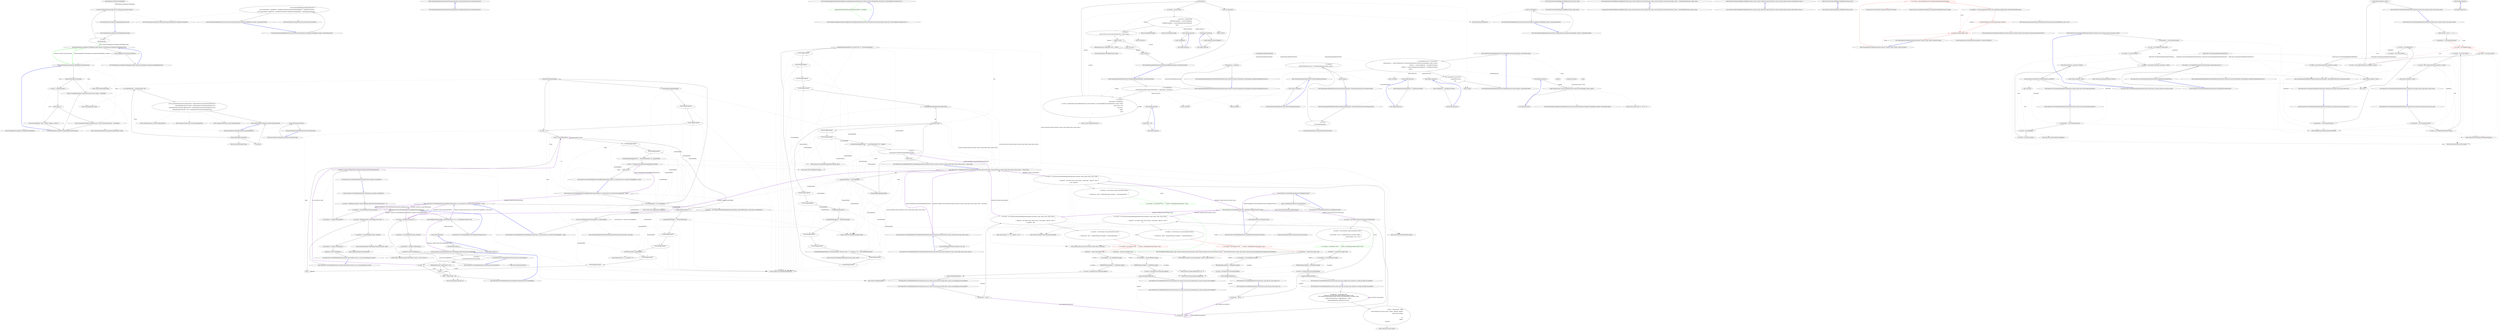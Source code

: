 digraph  {
n20 [label="Nancy.Responses.Negotiation.MediaRange", span=""];
n0 [cluster="Nancy.Responses.Negotiation.MediaRange.FromString(string)", label="Entry Nancy.Responses.Negotiation.MediaRange.FromString(string)", span="24-24"];
n1 [cluster="Nancy.Responses.Negotiation.MediaRange.FromString(string)", label="string.IsNullOrEmpty(contentType)", span="26-26"];
n2 [cluster="Nancy.Responses.Negotiation.MediaRange.FromString(string)", label="throw new ArgumentException(''inputString cannot be null or empty'', contentType);", span="28-28"];
n3 [cluster="Nancy.Responses.Negotiation.MediaRange.FromString(string)", label="var parts = contentType.Split('/')", span="31-31"];
n5 [cluster="Nancy.Responses.Negotiation.MediaRange.FromString(string)", label="throw new ArgumentException(''inputString not in correct Type/SubType format'', contentType);", span="35-35"];
n8 [cluster="string.IsNullOrEmpty(string)", label="Entry string.IsNullOrEmpty(string)", span="0-0"];
n4 [cluster="Nancy.Responses.Negotiation.MediaRange.FromString(string)", label="parts.Length != 2", span="33-33"];
n10 [cluster="string.Split(params char[])", label="Entry string.Split(params char[])", span="0-0"];
n6 [cluster="Nancy.Responses.Negotiation.MediaRange.FromString(string)", label="return new MediaRange { Type = parts[0], Subtype = parts[1] };", span="38-38"];
n7 [cluster="Nancy.Responses.Negotiation.MediaRange.FromString(string)", label="Exit Nancy.Responses.Negotiation.MediaRange.FromString(string)", span="24-24"];
n11 [cluster="Nancy.Responses.Negotiation.MediaRange.MediaRange()", label="Entry Nancy.Responses.Negotiation.MediaRange.MediaRange()", span="7-7"];
n9 [cluster="System.ArgumentException.ArgumentException(string, string)", label="Entry System.ArgumentException.ArgumentException(string, string)", span="0-0"];
n12 [cluster="Nancy.Responses.Negotiation.MediaRange.implicit operator Nancy.Responses.Negotiation.MediaRange(string)", label="Entry Nancy.Responses.Negotiation.MediaRange.implicit operator Nancy.Responses.Negotiation.MediaRange(string)", span="41-41"];
n13 [cluster="Nancy.Responses.Negotiation.MediaRange.implicit operator Nancy.Responses.Negotiation.MediaRange(string)", label="return MediaRange.FromString(contentType);", span="43-43"];
n14 [cluster="Nancy.Responses.Negotiation.MediaRange.implicit operator Nancy.Responses.Negotiation.MediaRange(string)", label="Exit Nancy.Responses.Negotiation.MediaRange.implicit operator Nancy.Responses.Negotiation.MediaRange(string)", span="41-41"];
n15 [cluster="Nancy.Responses.Negotiation.MediaRange.Equals(string)", label="Entry Nancy.Responses.Negotiation.MediaRange.Equals(string)", span="46-46"];
n16 [cluster="Nancy.Responses.Negotiation.MediaRange.Equals(string)", label="var range = \r\n                (MediaRange)other", span="48-49"];
n17 [cluster="Nancy.Responses.Negotiation.MediaRange.Equals(string)", label="return (this.Type.Equals(range.Type) && this.Subtype.Equals(range.Subtype));", span="51-51"];
n18 [cluster="Nancy.Responses.Negotiation.MediaRange.Equals(string)", label="Exit Nancy.Responses.Negotiation.MediaRange.Equals(string)", span="46-46"];
n19 [cluster="Nancy.Responses.Negotiation.MediaType.Equals(Nancy.Responses.Negotiation.MediaType)", label="Entry Nancy.Responses.Negotiation.MediaType.Equals(Nancy.Responses.Negotiation.MediaType)", span="37-37"];
m0_0 [cluster="Nancy.Routing.IRouteInvoker.Invoke(Nancy.Routing.Route, Nancy.DynamicDictionary, Nancy.NancyContext)", file="BrowserContext.cs", label="Entry Nancy.Routing.IRouteInvoker.Invoke(Nancy.Routing.Route, Nancy.DynamicDictionary, Nancy.NancyContext)", span="14-14"];
m0_1 [cluster="Nancy.Routing.IRouteInvoker.Invoke(Nancy.Routing.Route, Nancy.DynamicDictionary, Nancy.NancyContext)", file="BrowserContext.cs", label="Exit Nancy.Routing.IRouteInvoker.Invoke(Nancy.Routing.Route, Nancy.DynamicDictionary, Nancy.NancyContext)", span="14-14"];
m0_34 [cluster="Nancy.Bootstrapper.NancyInternalConfiguration.UpdateIgnoredAssemblies(System.Collections.Generic.IEnumerable<System.Func<System.Reflection.Assembly, bool>>)", file="BrowserContext.cs", label="Entry Nancy.Bootstrapper.NancyInternalConfiguration.UpdateIgnoredAssemblies(System.Collections.Generic.IEnumerable<System.Func<System.Reflection.Assembly, bool>>)", span="167-167"];
m0_35 [cluster="Nancy.Bootstrapper.NancyInternalConfiguration.UpdateIgnoredAssemblies(System.Collections.Generic.IEnumerable<System.Func<System.Reflection.Assembly, bool>>)", color=green, community=0, file="BrowserContext.cs", label="1: AppDomainAssemblyTypeScanner.IgnoredAssemblies = assemblies", span="169-169"];
m0_36 [cluster="Nancy.Bootstrapper.NancyInternalConfiguration.UpdateIgnoredAssemblies(System.Collections.Generic.IEnumerable<System.Func<System.Reflection.Assembly, bool>>)", file="BrowserContext.cs", label="Exit Nancy.Bootstrapper.NancyInternalConfiguration.UpdateIgnoredAssemblies(System.Collections.Generic.IEnumerable<System.Func<System.Reflection.Assembly, bool>>)", span="167-167"];
m2_44 [cluster="Nancy.Routing.DefaultRouteInvoker.GetCompatibleProcessors(string, dynamic, Nancy.NancyContext)", file="BuiltInCultureConventionFixture.cs", label="Entry Nancy.Routing.DefaultRouteInvoker.GetCompatibleProcessors(string, dynamic, Nancy.NancyContext)", span="80-80"];
m2_45 [cluster="Nancy.Routing.DefaultRouteInvoker.GetCompatibleProcessors(string, dynamic, Nancy.NancyContext)", file="BuiltInCultureConventionFixture.cs", label="var compatibleProcessors = this.processors\r\n                .Select(processor => Tuple.Create(processor, (ProcessorMatch)processor.CanProcess(acceptHeader, model, context)))\r\n                .Where(x => x.Item2.ModelResult != MatchResult.NoMatch)\r\n                .Where(x => x.Item2.RequestedContentTypeResult != MatchResult.NoMatch)\r\n                .ToList()", span="82-86"];
m2_46 [cluster="Nancy.Routing.DefaultRouteInvoker.GetCompatibleProcessors(string, dynamic, Nancy.NancyContext)", file="BuiltInCultureConventionFixture.cs", label="return compatibleProcessors.Any() ?\r\n                compatibleProcessors :\r\n                null;", span="88-90"];
m2_47 [cluster="Nancy.Routing.DefaultRouteInvoker.GetCompatibleProcessors(string, dynamic, Nancy.NancyContext)", file="BuiltInCultureConventionFixture.cs", label="Exit Nancy.Routing.DefaultRouteInvoker.GetCompatibleProcessors(string, dynamic, Nancy.NancyContext)", span="80-80"];
m2_27 [cluster="Unk.Any", file="BuiltInCultureConventionFixture.cs", label="Entry Unk.Any", span=""];
m2_33 [cluster="Nancy.Response.WithHeader(string, string)", file="BuiltInCultureConventionFixture.cs", label="Entry Nancy.Response.WithHeader(string, string)", span="46-46"];
m2_65 [cluster="Nancy.Routing.FakeResponseProcessor.Process(Nancy.Responses.Negotiation.MediaRange, dynamic, Nancy.NancyContext)", file="BuiltInCultureConventionFixture.cs", label="Entry Nancy.Routing.FakeResponseProcessor.Process(Nancy.Responses.Negotiation.MediaRange, dynamic, Nancy.NancyContext)", span="108-108"];
m2_66 [cluster="Nancy.Routing.FakeResponseProcessor.Process(Nancy.Responses.Negotiation.MediaRange, dynamic, Nancy.NancyContext)", file="BuiltInCultureConventionFixture.cs", label="return new Response();", span="110-110"];
m2_67 [cluster="Nancy.Routing.FakeResponseProcessor.Process(Nancy.Responses.Negotiation.MediaRange, dynamic, Nancy.NancyContext)", file="BuiltInCultureConventionFixture.cs", label="Exit Nancy.Routing.FakeResponseProcessor.Process(Nancy.Responses.Negotiation.MediaRange, dynamic, Nancy.NancyContext)", span="108-108"];
m2_10 [cluster="Nancy.Routing.DefaultRouteInvoker.GetNegotiatedResponse(dynamic, Nancy.NancyContext)", file="BuiltInCultureConventionFixture.cs", label="Entry Nancy.Routing.DefaultRouteInvoker.GetNegotiatedResponse(dynamic, Nancy.NancyContext)", span="42-42"];
m2_13 [cluster="Nancy.Routing.DefaultRouteInvoker.GetNegotiatedResponse(dynamic, Nancy.NancyContext)", file="BuiltInCultureConventionFixture.cs", label="var acceptHeaders =\r\n                context.Request.Headers.Accept.Where(header => header.Item2 > 0m).ToList()", span="44-45"];
m2_14 [cluster="Nancy.Routing.DefaultRouteInvoker.GetNegotiatedResponse(dynamic, Nancy.NancyContext)", file="BuiltInCultureConventionFixture.cs", label="var matches =\r\n                from header in acceptHeaders\r\n                let result = (IEnumerable<Tuple<IResponseProcessor, ProcessorMatch>>)GetCompatibleProcessors(header.Item1, model, context)\r\n                where result != null\r\n                select new {\r\n                    header,\r\n                    result\r\n                }", span="47-54"];
m2_18 [cluster="Nancy.Routing.DefaultRouteInvoker.GetNegotiatedResponse(dynamic, Nancy.NancyContext)", file="BuiltInCultureConventionFixture.cs", label="var response = \r\n                    processor.Item1.Process(selected.header.Item1, model, context)", span="65-66"];
m2_15 [cluster="Nancy.Routing.DefaultRouteInvoker.GetNegotiatedResponse(dynamic, Nancy.NancyContext)", file="BuiltInCultureConventionFixture.cs", label="matches.Any()", span="56-56"];
m2_16 [cluster="Nancy.Routing.DefaultRouteInvoker.GetNegotiatedResponse(dynamic, Nancy.NancyContext)", file="BuiltInCultureConventionFixture.cs", label="var selected = matches.First()", span="58-58"];
m2_19 [cluster="Nancy.Routing.DefaultRouteInvoker.GetNegotiatedResponse(dynamic, Nancy.NancyContext)", file="BuiltInCultureConventionFixture.cs", label="matches.Count() > 1", span="68-68"];
m2_22 [cluster="Nancy.Routing.DefaultRouteInvoker.GetNegotiatedResponse(dynamic, Nancy.NancyContext)", file="BuiltInCultureConventionFixture.cs", label="return new Response();", span="77-77"];
m2_17 [cluster="Nancy.Routing.DefaultRouteInvoker.GetNegotiatedResponse(dynamic, Nancy.NancyContext)", file="BuiltInCultureConventionFixture.cs", label="var processor = selected.result\r\n                    .OrderByDescending(x => x.Item2.ModelResult)\r\n                    .ThenByDescending(x => x.Item2.RequestedContentTypeResult)\r\n                    .First()", span="60-63"];
m2_20 [cluster="Nancy.Routing.DefaultRouteInvoker.GetNegotiatedResponse(dynamic, Nancy.NancyContext)", file="BuiltInCultureConventionFixture.cs", label="((Response)response).WithHeader(''Vary'', ''Accept'')", span="70-70"];
m2_21 [cluster="Nancy.Routing.DefaultRouteInvoker.GetNegotiatedResponse(dynamic, Nancy.NancyContext)", file="BuiltInCultureConventionFixture.cs", label="return response;", span="73-73"];
m2_23 [cluster="Nancy.Routing.DefaultRouteInvoker.GetNegotiatedResponse(dynamic, Nancy.NancyContext)", file="BuiltInCultureConventionFixture.cs", label="Exit Nancy.Routing.DefaultRouteInvoker.GetNegotiatedResponse(dynamic, Nancy.NancyContext)", span="42-42"];
m2_31 [cluster="Unk.Process", file="BuiltInCultureConventionFixture.cs", label="Entry Unk.Process", span=""];
m2_52 [cluster="Nancy.Responses.Negotiation.IResponseProcessor.CanProcess(Nancy.Responses.Negotiation.MediaRange, dynamic, Nancy.NancyContext)", file="BuiltInCultureConventionFixture.cs", label="Entry Nancy.Responses.Negotiation.IResponseProcessor.CanProcess(Nancy.Responses.Negotiation.MediaRange, dynamic, Nancy.NancyContext)", span="23-23"];
m2_30 [cluster="Unk.ThenByDescending", file="BuiltInCultureConventionFixture.cs", label="Entry Unk.ThenByDescending", span=""];
m2_24 [cluster="Unk.Where", file="BuiltInCultureConventionFixture.cs", label="Entry Unk.Where", span=""];
m2_53 [cluster="System.Tuple.Create<T1, T2>(T1, T2)", file="BuiltInCultureConventionFixture.cs", label="Entry System.Tuple.Create<T1, T2>(T1, T2)", span="0-0"];
m2_3 [cluster="Nancy.Routing.DefaultRouteInvoker.Invoke(Nancy.Routing.Route, Nancy.DynamicDictionary, Nancy.NancyContext)", file="BuiltInCultureConventionFixture.cs", label="Entry Nancy.Routing.DefaultRouteInvoker.Invoke(Nancy.Routing.Route, Nancy.DynamicDictionary, Nancy.NancyContext)", span="26-26"];
m2_4 [cluster="Nancy.Routing.DefaultRouteInvoker.Invoke(Nancy.Routing.Route, Nancy.DynamicDictionary, Nancy.NancyContext)", file="BuiltInCultureConventionFixture.cs", label="var result =\r\n                route.Invoke(parameters)", span="28-29"];
m2_5 [cluster="Nancy.Routing.DefaultRouteInvoker.Invoke(Nancy.Routing.Route, Nancy.DynamicDictionary, Nancy.NancyContext)", file="BuiltInCultureConventionFixture.cs", label="var response =\r\n                CastResultToResponse(result) ?? GetNegotiatedResponse(result, context)", span="31-32"];
m2_6 [cluster="Nancy.Routing.DefaultRouteInvoker.Invoke(Nancy.Routing.Route, Nancy.DynamicDictionary, Nancy.NancyContext)", file="BuiltInCultureConventionFixture.cs", label="return response;", span="34-34"];
m2_7 [cluster="Nancy.Routing.DefaultRouteInvoker.Invoke(Nancy.Routing.Route, Nancy.DynamicDictionary, Nancy.NancyContext)", file="BuiltInCultureConventionFixture.cs", label="Exit Nancy.Routing.DefaultRouteInvoker.Invoke(Nancy.Routing.Route, Nancy.DynamicDictionary, Nancy.NancyContext)", span="26-26"];
m2_26 [cluster="Unk.GetCompatibleProcessors", file="BuiltInCultureConventionFixture.cs", label="Entry Unk.GetCompatibleProcessors", span=""];
m2_32 [cluster="Unk.Count", file="BuiltInCultureConventionFixture.cs", label="Entry Unk.Count", span=""];
m2_60 [cluster="Nancy.Routing.FakeResponseProcessor.CanProcess(Nancy.Responses.Negotiation.MediaRange, dynamic, Nancy.NancyContext)", file="BuiltInCultureConventionFixture.cs", label="Entry Nancy.Routing.FakeResponseProcessor.CanProcess(Nancy.Responses.Negotiation.MediaRange, dynamic, Nancy.NancyContext)", span="101-101"];
m2_61 [cluster="Nancy.Routing.FakeResponseProcessor.CanProcess(Nancy.Responses.Negotiation.MediaRange, dynamic, Nancy.NancyContext)", file="BuiltInCultureConventionFixture.cs", label="return requestedMediaRange.Subtype.Equals(''xml'') ?\r\n                new ProcessorMatch { ModelResult = MatchResult.NoMatch, RequestedContentTypeResult = MatchResult.NoMatch } :\r\n                new ProcessorMatch{ ModelResult = MatchResult.ExactMatch, RequestedContentTypeResult = MatchResult.ExactMatch };", span="103-105"];
m2_62 [cluster="Nancy.Routing.FakeResponseProcessor.CanProcess(Nancy.Responses.Negotiation.MediaRange, dynamic, Nancy.NancyContext)", file="BuiltInCultureConventionFixture.cs", label="Exit Nancy.Routing.FakeResponseProcessor.CanProcess(Nancy.Responses.Negotiation.MediaRange, dynamic, Nancy.NancyContext)", span="101-101"];
m2_28 [cluster="Unk.First", file="BuiltInCultureConventionFixture.cs", label="Entry Unk.First", span=""];
m2_57 [cluster="lambda expression", file="BuiltInCultureConventionFixture.cs", label="Entry lambda expression", span="85-85"];
m2_35 [cluster="lambda expression", file="BuiltInCultureConventionFixture.cs", label="Entry lambda expression", span="45-45"];
m2_38 [cluster="lambda expression", file="BuiltInCultureConventionFixture.cs", label="Entry lambda expression", span="61-61"];
m2_41 [cluster="lambda expression", file="BuiltInCultureConventionFixture.cs", label="Entry lambda expression", span="62-62"];
m2_36 [cluster="lambda expression", file="BuiltInCultureConventionFixture.cs", label="header.Item2 > 0m", span="45-45"];
m2_37 [cluster="lambda expression", file="BuiltInCultureConventionFixture.cs", label="Exit lambda expression", span="45-45"];
m2_39 [cluster="lambda expression", file="BuiltInCultureConventionFixture.cs", label="x.Item2.ModelResult", span="61-61"];
m2_40 [cluster="lambda expression", file="BuiltInCultureConventionFixture.cs", label="Exit lambda expression", span="61-61"];
m2_42 [cluster="lambda expression", file="BuiltInCultureConventionFixture.cs", label="x.Item2.RequestedContentTypeResult", span="62-62"];
m2_43 [cluster="lambda expression", file="BuiltInCultureConventionFixture.cs", label="Exit lambda expression", span="62-62"];
m2_50 [cluster="lambda expression", file="BuiltInCultureConventionFixture.cs", label="Tuple.Create(processor, (ProcessorMatch)processor.CanProcess(acceptHeader, model, context))", span="83-83"];
m2_49 [cluster="lambda expression", file="BuiltInCultureConventionFixture.cs", label="Entry lambda expression", span="83-83"];
m2_54 [cluster="lambda expression", file="BuiltInCultureConventionFixture.cs", label="Entry lambda expression", span="84-84"];
m2_51 [cluster="lambda expression", file="BuiltInCultureConventionFixture.cs", label="Exit lambda expression", span="83-83"];
m2_55 [cluster="lambda expression", file="BuiltInCultureConventionFixture.cs", label="x.Item2.ModelResult != MatchResult.NoMatch", span="84-84"];
m2_56 [cluster="lambda expression", file="BuiltInCultureConventionFixture.cs", label="Exit lambda expression", span="84-84"];
m2_58 [cluster="lambda expression", file="BuiltInCultureConventionFixture.cs", label="x.Item2.RequestedContentTypeResult != MatchResult.NoMatch", span="85-85"];
m2_59 [cluster="lambda expression", file="BuiltInCultureConventionFixture.cs", label="Exit lambda expression", span="85-85"];
m2_48 [cluster="Unk.Select", file="BuiltInCultureConventionFixture.cs", label="Entry Unk.Select", span=""];
m2_8 [cluster="Nancy.Routing.Route.Invoke(Nancy.DynamicDictionary)", file="BuiltInCultureConventionFixture.cs", label="Entry Nancy.Routing.Route.Invoke(Nancy.DynamicDictionary)", span="54-54"];
m2_25 [cluster="Unk.ToList", file="BuiltInCultureConventionFixture.cs", label="Entry Unk.ToList", span=""];
m2_29 [cluster="Unk.OrderByDescending", file="BuiltInCultureConventionFixture.cs", label="Entry Unk.OrderByDescending", span=""];
m2_0 [cluster="Nancy.Routing.DefaultRouteInvoker.DefaultRouteInvoker(System.Collections.Generic.IEnumerable<Nancy.Responses.Negotiation.IResponseProcessor>)", file="BuiltInCultureConventionFixture.cs", label="Entry Nancy.Routing.DefaultRouteInvoker.DefaultRouteInvoker(System.Collections.Generic.IEnumerable<Nancy.Responses.Negotiation.IResponseProcessor>)", span="14-14"];
m2_1 [cluster="Nancy.Routing.DefaultRouteInvoker.DefaultRouteInvoker(System.Collections.Generic.IEnumerable<Nancy.Responses.Negotiation.IResponseProcessor>)", file="BuiltInCultureConventionFixture.cs", label="this.processors = processors", span="16-16"];
m2_2 [cluster="Nancy.Routing.DefaultRouteInvoker.DefaultRouteInvoker(System.Collections.Generic.IEnumerable<Nancy.Responses.Negotiation.IResponseProcessor>)", file="BuiltInCultureConventionFixture.cs", label="Exit Nancy.Routing.DefaultRouteInvoker.DefaultRouteInvoker(System.Collections.Generic.IEnumerable<Nancy.Responses.Negotiation.IResponseProcessor>)", span="14-14"];
m2_9 [cluster="Nancy.Routing.DefaultRouteInvoker.CastResultToResponse(dynamic)", file="BuiltInCultureConventionFixture.cs", label="Entry Nancy.Routing.DefaultRouteInvoker.CastResultToResponse(dynamic)", span="37-37"];
m2_11 [cluster="Nancy.Routing.DefaultRouteInvoker.CastResultToResponse(dynamic)", file="BuiltInCultureConventionFixture.cs", label="return result as Response;", span="39-39"];
m2_12 [cluster="Nancy.Routing.DefaultRouteInvoker.CastResultToResponse(dynamic)", file="BuiltInCultureConventionFixture.cs", label="Exit Nancy.Routing.DefaultRouteInvoker.CastResultToResponse(dynamic)", span="37-37"];
m2_34 [cluster="Nancy.Response.Response()", file="BuiltInCultureConventionFixture.cs", label="Entry Nancy.Response.Response()", span="20-20"];
m2_64 [cluster="Nancy.Responses.Negotiation.ProcessorMatch.ProcessorMatch()", file="BuiltInCultureConventionFixture.cs", label="Entry Nancy.Responses.Negotiation.ProcessorMatch.ProcessorMatch()", span="5-5"];
m2_68 [file="BuiltInCultureConventionFixture.cs", label="Nancy.Routing.DefaultRouteInvoker", span=""];
m2_69 [file="BuiltInCultureConventionFixture.cs", label=string, span=""];
m2_70 [file="BuiltInCultureConventionFixture.cs", label=dynamic, span=""];
m2_71 [file="BuiltInCultureConventionFixture.cs", label="Nancy.NancyContext", span=""];
m4_4 [cluster="Nancy.Tests.Fakes.FakeRequest.FakeRequest(string, string, string)", file="FakeRequest.cs", label="Entry Nancy.Tests.Fakes.FakeRequest.FakeRequest(string, string, string)", span="18-18"];
m4_5 [cluster="Nancy.Tests.Fakes.FakeRequest.FakeRequest(string, string, string)", file="FakeRequest.cs", label="Exit Nancy.Tests.Fakes.FakeRequest.FakeRequest(string, string, string)", span="18-18"];
m4_6 [cluster="Nancy.Tests.Fakes.FakeRequest.FakeRequest(string, string, System.Collections.Generic.IDictionary<string, System.Collections.Generic.IEnumerable<string>>, Nancy.IO.RequestStream, string, string)", file="FakeRequest.cs", label="Entry Nancy.Tests.Fakes.FakeRequest.FakeRequest(string, string, System.Collections.Generic.IDictionary<string, System.Collections.Generic.IEnumerable<string>>, Nancy.IO.RequestStream, string, string)", span="23-23"];
m4_7 [cluster="Nancy.Tests.Fakes.FakeRequest.FakeRequest(string, string, System.Collections.Generic.IDictionary<string, System.Collections.Generic.IEnumerable<string>>, Nancy.IO.RequestStream, string, string)", file="FakeRequest.cs", label="Exit Nancy.Tests.Fakes.FakeRequest.FakeRequest(string, string, System.Collections.Generic.IDictionary<string, System.Collections.Generic.IEnumerable<string>>, Nancy.IO.RequestStream, string, string)", span="23-23"];
m4_2 [cluster="Nancy.Tests.Fakes.FakeRequest.FakeRequest(string, string, System.Collections.Generic.IDictionary<string, System.Collections.Generic.IEnumerable<string>>)", file="FakeRequest.cs", label="Entry Nancy.Tests.Fakes.FakeRequest.FakeRequest(string, string, System.Collections.Generic.IDictionary<string, System.Collections.Generic.IEnumerable<string>>)", span="13-13"];
m4_3 [cluster="Nancy.Tests.Fakes.FakeRequest.FakeRequest(string, string, System.Collections.Generic.IDictionary<string, System.Collections.Generic.IEnumerable<string>>)", file="FakeRequest.cs", label="Exit Nancy.Tests.Fakes.FakeRequest.FakeRequest(string, string, System.Collections.Generic.IDictionary<string, System.Collections.Generic.IEnumerable<string>>)", span="13-13"];
m4_0 [cluster="Nancy.Tests.Fakes.FakeRequest.FakeRequest(string, string)", file="FakeRequest.cs", label="Entry Nancy.Tests.Fakes.FakeRequest.FakeRequest(string, string)", span="8-8"];
m4_1 [cluster="Nancy.Tests.Fakes.FakeRequest.FakeRequest(string, string)", file="FakeRequest.cs", label="Exit Nancy.Tests.Fakes.FakeRequest.FakeRequest(string, string)", span="8-8"];
m5_30 [cluster="System.Tuple<T1, T2, T3>.Tuple(T1, T2, T3)", file="HttpMultipartFixture.cs", label="Entry System.Tuple<T1, T2, T3>.Tuple(T1, T2, T3)", span="0-0"];
m5_127 [cluster="System.Random.Next(int, int)", file="HttpMultipartFixture.cs", label="Entry System.Random.Next(int, int)", span="0-0"];
m5_126 [cluster="System.Random.Random(int)", file="HttpMultipartFixture.cs", label="Entry System.Random.Random(int)", span="0-0"];
m5_115 [cluster="System.Text.StringBuilder.Append(string)", file="HttpMultipartFixture.cs", label="Entry System.Text.StringBuilder.Append(string)", span="0-0"];
m5_48 [cluster="Nancy.Tests.Unit.HttpMultipartFixture.BuildMultipartFileValues(System.Collections.Generic.Dictionary<string, System.Tuple<string, string, string>>)", file="HttpMultipartFixture.cs", label="Entry Nancy.Tests.Unit.HttpMultipartFixture.BuildMultipartFileValues(System.Collections.Generic.Dictionary<string, System.Tuple<string, string, string>>)", span="279-279"];
m5_160 [cluster="Nancy.Tests.Unit.HttpMultipartFixture.BuildMultipartFileValues(System.Collections.Generic.Dictionary<string, System.Tuple<string, string, string>>)", file="HttpMultipartFixture.cs", label="return BuildMultipartFileValues(formValues, null, null);", span="281-281"];
m5_161 [cluster="Nancy.Tests.Unit.HttpMultipartFixture.BuildMultipartFileValues(System.Collections.Generic.Dictionary<string, System.Tuple<string, string, string>>)", file="HttpMultipartFixture.cs", label="Exit Nancy.Tests.Unit.HttpMultipartFixture.BuildMultipartFileValues(System.Collections.Generic.Dictionary<string, System.Tuple<string, string, string>>)", span="279-279"];
m5_72 [cluster="string.Format(string, object)", file="HttpMultipartFixture.cs", label="Entry string.Format(string, object)", span="0-0"];
m5_28 [cluster="System.IO.MemoryStream.MemoryStream(byte[])", file="HttpMultipartFixture.cs", label="Entry System.IO.MemoryStream.MemoryStream(byte[])", span="0-0"];
m5_6 [cluster="Nancy.Tests.Unit.HttpMultipartFixture.BuildInputStream(string, int)", file="HttpMultipartFixture.cs", label="Entry Nancy.Tests.Unit.HttpMultipartFixture.BuildInputStream(string, int)", span="180-180"];
m5_80 [cluster="Nancy.Tests.Unit.HttpMultipartFixture.BuildInputStream(string, int)", file="HttpMultipartFixture.cs", label="return BuildInputStream(padding, numberOfBoundaries, (i,b) => InsertRandomContent(b), null);", span="182-182"];
m5_81 [cluster="Nancy.Tests.Unit.HttpMultipartFixture.BuildInputStream(string, int)", file="HttpMultipartFixture.cs", label="Exit Nancy.Tests.Unit.HttpMultipartFixture.BuildInputStream(string, int)", span="180-180"];
m5_10 [cluster="object.ShouldEqual(object)", file="HttpMultipartFixture.cs", label="Entry object.ShouldEqual(object)", span="95-95"];
m5_11 [cluster="Nancy.Tests.Unit.HttpMultipartFixture.Should_locate_boundary_when_it_is_not_at_the_beginning_of_stream()", file="HttpMultipartFixture.cs", label="Entry Nancy.Tests.Unit.HttpMultipartFixture.Should_locate_boundary_when_it_is_not_at_the_beginning_of_stream()", span="31-31"];
m5_12 [cluster="Nancy.Tests.Unit.HttpMultipartFixture.Should_locate_boundary_when_it_is_not_at_the_beginning_of_stream()", file="HttpMultipartFixture.cs", label="var stream = BuildInputStream(''some padding in the stream'', 1)", span="34-34"];
m5_13 [cluster="Nancy.Tests.Unit.HttpMultipartFixture.Should_locate_boundary_when_it_is_not_at_the_beginning_of_stream()", file="HttpMultipartFixture.cs", label="var multipart = new HttpMultipart(stream, Boundary)", span="35-35"];
m5_14 [cluster="Nancy.Tests.Unit.HttpMultipartFixture.Should_locate_boundary_when_it_is_not_at_the_beginning_of_stream()", file="HttpMultipartFixture.cs", label="var boundaries = multipart.GetBoundaries()", span="38-38"];
m5_15 [cluster="Nancy.Tests.Unit.HttpMultipartFixture.Should_locate_boundary_when_it_is_not_at_the_beginning_of_stream()", file="HttpMultipartFixture.cs", label="boundaries.Count().ShouldEqual(1)", span="41-41"];
m5_16 [cluster="Nancy.Tests.Unit.HttpMultipartFixture.Should_locate_boundary_when_it_is_not_at_the_beginning_of_stream()", file="HttpMultipartFixture.cs", label="Exit Nancy.Tests.Unit.HttpMultipartFixture.Should_locate_boundary_when_it_is_not_at_the_beginning_of_stream()", span="31-31"];
m5_32 [cluster="Nancy.Request.Request(string, string, System.Collections.Generic.IDictionary<string, System.Collections.Generic.IEnumerable<string>>, Nancy.IO.RequestStream, string, string, string, System.Security.Cryptography.X509Certificates.X509Certificate2)", file="HttpMultipartFixture.cs", label="Entry Nancy.Request.Request(string, string, System.Collections.Generic.IDictionary<string, System.Collections.Generic.IEnumerable<string>>, Nancy.IO.RequestStream, string, string, string, System.Security.Cryptography.X509Certificates.X509Certificate2)", span="46-46"];
m5_82 [cluster="Nancy.Tests.Unit.HttpMultipartFixture.BuildInputStream(string, int, System.Action<int, System.Text.StringBuilder>, string)", file="HttpMultipartFixture.cs", label="Entry Nancy.Tests.Unit.HttpMultipartFixture.BuildInputStream(string, int, System.Action<int, System.Text.StringBuilder>, string)", span="185-185"];
m5_87 [cluster="Nancy.Tests.Unit.HttpMultipartFixture.BuildInputStream(string, int, System.Action<int, System.Text.StringBuilder>, string)", file="HttpMultipartFixture.cs", label="var memory = new MemoryStream(BuildRandomBoundaries(padding, numberOfBoundaries, insertContent, dataAtTheEnd))", span="187-187"];
m5_88 [cluster="Nancy.Tests.Unit.HttpMultipartFixture.BuildInputStream(string, int, System.Action<int, System.Text.StringBuilder>, string)", file="HttpMultipartFixture.cs", label="return new HttpMultipartSubStream(memory, 0, memory.Length);", span="189-189"];
m5_89 [cluster="Nancy.Tests.Unit.HttpMultipartFixture.BuildInputStream(string, int, System.Action<int, System.Text.StringBuilder>, string)", file="HttpMultipartFixture.cs", label="Exit Nancy.Tests.Unit.HttpMultipartFixture.BuildInputStream(string, int, System.Action<int, System.Text.StringBuilder>, string)", span="185-185"];
m5_113 [cluster="System.Text.StringBuilder.StringBuilder()", file="HttpMultipartFixture.cs", label="Entry System.Text.StringBuilder.StringBuilder()", span="0-0"];
m5_117 [cluster="System.Action<T1, T2>.Invoke(T1, T2)", file="HttpMultipartFixture.cs", label="Entry System.Action<T1, T2>.Invoke(T1, T2)", span="0-0"];
m5_8 [cluster="Nancy.HttpMultipart.GetBoundaries()", file="HttpMultipartFixture.cs", label="Entry Nancy.HttpMultipart.GetBoundaries()", span="37-37"];
m5_153 [cluster="Nancy.Tests.Unit.HttpMultipartFixture.CreateRequestStream()", file="HttpMultipartFixture.cs", label="Entry Nancy.Tests.Unit.HttpMultipartFixture.CreateRequestStream()", span="269-269"];
m5_154 [cluster="Nancy.Tests.Unit.HttpMultipartFixture.CreateRequestStream()", file="HttpMultipartFixture.cs", label="return CreateRequestStream(new MemoryStream());", span="271-271"];
m5_155 [cluster="Nancy.Tests.Unit.HttpMultipartFixture.CreateRequestStream()", file="HttpMultipartFixture.cs", label="Exit Nancy.Tests.Unit.HttpMultipartFixture.CreateRequestStream()", span="269-269"];
m5_119 [cluster="System.Text.StringBuilder.ToString()", file="HttpMultipartFixture.cs", label="Entry System.Text.StringBuilder.ToString()", span="0-0"];
m5_74 [cluster="Nancy.Tests.Unit.HttpMultipartFixture.Should_limit_the_number_of_boundaries()", file="HttpMultipartFixture.cs", label="Entry Nancy.Tests.Unit.HttpMultipartFixture.Should_limit_the_number_of_boundaries()", span="166-166"];
m5_75 [cluster="Nancy.Tests.Unit.HttpMultipartFixture.Should_limit_the_number_of_boundaries()", file="HttpMultipartFixture.cs", label="var stream = BuildInputStream(null, StaticConfiguration.RequestQueryFormMultipartLimit + 10)", span="169-169"];
m5_76 [cluster="Nancy.Tests.Unit.HttpMultipartFixture.Should_limit_the_number_of_boundaries()", file="HttpMultipartFixture.cs", label="var multipart = new HttpMultipart(stream, Boundary)", span="170-170"];
m5_77 [cluster="Nancy.Tests.Unit.HttpMultipartFixture.Should_limit_the_number_of_boundaries()", file="HttpMultipartFixture.cs", label="var boundaries = multipart.GetBoundaries()", span="173-173"];
m5_78 [cluster="Nancy.Tests.Unit.HttpMultipartFixture.Should_limit_the_number_of_boundaries()", file="HttpMultipartFixture.cs", label="boundaries.Count().ShouldEqual(StaticConfiguration.RequestQueryFormMultipartLimit)", span="176-176"];
m5_79 [cluster="Nancy.Tests.Unit.HttpMultipartFixture.Should_limit_the_number_of_boundaries()", file="HttpMultipartFixture.cs", label="Exit Nancy.Tests.Unit.HttpMultipartFixture.Should_limit_the_number_of_boundaries()", span="166-166"];
m5_37 [cluster="Nancy.Tests.Unit.HttpMultipartFixture.Should_have_a_file_with_the_correct_data_in_it()", file="HttpMultipartFixture.cs", label="Entry Nancy.Tests.Unit.HttpMultipartFixture.Should_have_a_file_with_the_correct_data_in_it()", span="77-77"];
m5_38 [cluster="Nancy.Tests.Unit.HttpMultipartFixture.Should_have_a_file_with_the_correct_data_in_it()", file="HttpMultipartFixture.cs", label="var expected = ''wazaa''", span="80-80"];
m5_39 [cluster="Nancy.Tests.Unit.HttpMultipartFixture.Should_have_a_file_with_the_correct_data_in_it()", file="HttpMultipartFixture.cs", label="var stream = new MemoryStream(BuildMultipartFileValues(new Dictionary<string, Tuple<string, string, string>>\r\n            {\r\n                { ''sample.txt'', new Tuple<string, string, string>(''content/type'', expected, ''name'')}\r\n            }))", span="82-85"];
m5_46 [cluster="Nancy.Tests.Unit.HttpMultipartFixture.Should_have_a_file_with_the_correct_data_in_it()", file="HttpMultipartFixture.cs", label="actual.ShouldEqual(expected)", span="103-103"];
m5_40 [cluster="Nancy.Tests.Unit.HttpMultipartFixture.Should_have_a_file_with_the_correct_data_in_it()", file="HttpMultipartFixture.cs", label="var headers = new Dictionary<string, IEnumerable<string>>\r\n            {\r\n                { ''content-type'', new[] { ''multipart/form-data; boundary=----NancyFormBoundary'' } }\r\n            }", span="87-90"];
m5_41 [cluster="Nancy.Tests.Unit.HttpMultipartFixture.Should_have_a_file_with_the_correct_data_in_it()", color=red, community=0, file="HttpMultipartFixture.cs", label="0: var request = new Request(''POST'', ''/'', headers, CreateRequestStream(stream), ''http'')", span="93-93"];
m5_42 [cluster="Nancy.Tests.Unit.HttpMultipartFixture.Should_have_a_file_with_the_correct_data_in_it()", file="HttpMultipartFixture.cs", label="var fileValue = request.Files.Single().Value", span="97-97"];
m5_43 [cluster="Nancy.Tests.Unit.HttpMultipartFixture.Should_have_a_file_with_the_correct_data_in_it()", file="HttpMultipartFixture.cs", label="var actualBytes = new byte[fileValue.Length]", span="98-98"];
m5_44 [cluster="Nancy.Tests.Unit.HttpMultipartFixture.Should_have_a_file_with_the_correct_data_in_it()", file="HttpMultipartFixture.cs", label="fileValue.Read(actualBytes, 0, (int)fileValue.Length)", span="99-99"];
m5_45 [cluster="Nancy.Tests.Unit.HttpMultipartFixture.Should_have_a_file_with_the_correct_data_in_it()", file="HttpMultipartFixture.cs", label="var actual = Encoding.ASCII.GetString(actualBytes)", span="101-101"];
m5_47 [cluster="Nancy.Tests.Unit.HttpMultipartFixture.Should_have_a_file_with_the_correct_data_in_it()", file="HttpMultipartFixture.cs", label="Exit Nancy.Tests.Unit.HttpMultipartFixture.Should_have_a_file_with_the_correct_data_in_it()", span="77-77"];
m5_0 [cluster="Nancy.Tests.Unit.HttpMultipartFixture.Should_locate_all_boundaries()", file="HttpMultipartFixture.cs", label="Entry Nancy.Tests.Unit.HttpMultipartFixture.Should_locate_all_boundaries()", span="17-17"];
m5_1 [cluster="Nancy.Tests.Unit.HttpMultipartFixture.Should_locate_all_boundaries()", file="HttpMultipartFixture.cs", label="var stream = BuildInputStream(null, 10)", span="20-20"];
m5_2 [cluster="Nancy.Tests.Unit.HttpMultipartFixture.Should_locate_all_boundaries()", file="HttpMultipartFixture.cs", label="var multipart = new HttpMultipart(stream, Boundary)", span="21-21"];
m5_3 [cluster="Nancy.Tests.Unit.HttpMultipartFixture.Should_locate_all_boundaries()", file="HttpMultipartFixture.cs", label="var boundaries = multipart.GetBoundaries()", span="24-24"];
m5_4 [cluster="Nancy.Tests.Unit.HttpMultipartFixture.Should_locate_all_boundaries()", file="HttpMultipartFixture.cs", label="boundaries.Count().ShouldEqual(10)", span="27-27"];
m5_5 [cluster="Nancy.Tests.Unit.HttpMultipartFixture.Should_locate_all_boundaries()", file="HttpMultipartFixture.cs", label="Exit Nancy.Tests.Unit.HttpMultipartFixture.Should_locate_all_boundaries()", span="17-17"];
m5_34 [cluster="System.Collections.Generic.IEnumerable<TSource>.Single<TSource>()", file="HttpMultipartFixture.cs", label="Entry System.Collections.Generic.IEnumerable<TSource>.Single<TSource>()", span="0-0"];
m5_118 [cluster="System.Text.StringBuilder.AppendFormat(string, object)", file="HttpMultipartFixture.cs", label="Entry System.Text.StringBuilder.AppendFormat(string, object)", span="0-0"];
m5_17 [cluster="Nancy.Tests.Unit.HttpMultipartFixture.Should_preserve_the_content_of_the_file_even_though_there_is_data_at_the_end_of_the_multipart()", file="HttpMultipartFixture.cs", label="Entry Nancy.Tests.Unit.HttpMultipartFixture.Should_preserve_the_content_of_the_file_even_though_there_is_data_at_the_end_of_the_multipart()", span="46-46"];
m5_18 [cluster="Nancy.Tests.Unit.HttpMultipartFixture.Should_preserve_the_content_of_the_file_even_though_there_is_data_at_the_end_of_the_multipart()", file="HttpMultipartFixture.cs", label="var expected = ''wazaa''", span="49-49"];
m5_19 [cluster="Nancy.Tests.Unit.HttpMultipartFixture.Should_preserve_the_content_of_the_file_even_though_there_is_data_at_the_end_of_the_multipart()", file="HttpMultipartFixture.cs", label="var stream = new MemoryStream(BuildMultipartFileValues(new Dictionary<string, Tuple<string, string, string>>\r\n            {\r\n                { ''sample.txt'', new Tuple<string, string, string>(''content/type'', expected, ''name'')}\r\n            }, null, ''epilogue''))", span="51-54"];
m5_26 [cluster="Nancy.Tests.Unit.HttpMultipartFixture.Should_preserve_the_content_of_the_file_even_though_there_is_data_at_the_end_of_the_multipart()", file="HttpMultipartFixture.cs", label="actual.ShouldEqual(expected)", span="72-72"];
m5_20 [cluster="Nancy.Tests.Unit.HttpMultipartFixture.Should_preserve_the_content_of_the_file_even_though_there_is_data_at_the_end_of_the_multipart()", file="HttpMultipartFixture.cs", label="var headers = new Dictionary<string, IEnumerable<string>>\r\n            {\r\n                { ''content-type'', new[] { ''multipart/form-data; boundary=----NancyFormBoundary'' } }\r\n            }", span="56-59"];
m5_21 [cluster="Nancy.Tests.Unit.HttpMultipartFixture.Should_preserve_the_content_of_the_file_even_though_there_is_data_at_the_end_of_the_multipart()", color=green, community=0, file="HttpMultipartFixture.cs", label="0: var request = new Request(''POST'', ''/'', headers, CreateRequestStream(stream), ''http'')", span="62-62"];
m5_22 [cluster="Nancy.Tests.Unit.HttpMultipartFixture.Should_preserve_the_content_of_the_file_even_though_there_is_data_at_the_end_of_the_multipart()", file="HttpMultipartFixture.cs", label="var fileValue = request.Files.Single().Value", span="66-66"];
m5_23 [cluster="Nancy.Tests.Unit.HttpMultipartFixture.Should_preserve_the_content_of_the_file_even_though_there_is_data_at_the_end_of_the_multipart()", file="HttpMultipartFixture.cs", label="var actualBytes = new byte[fileValue.Length]", span="67-67"];
m5_24 [cluster="Nancy.Tests.Unit.HttpMultipartFixture.Should_preserve_the_content_of_the_file_even_though_there_is_data_at_the_end_of_the_multipart()", file="HttpMultipartFixture.cs", label="fileValue.Read(actualBytes, 0, (int)fileValue.Length)", span="68-68"];
m5_25 [cluster="Nancy.Tests.Unit.HttpMultipartFixture.Should_preserve_the_content_of_the_file_even_though_there_is_data_at_the_end_of_the_multipart()", file="HttpMultipartFixture.cs", label="var actual = Encoding.ASCII.GetString(actualBytes)", span="70-70"];
m5_27 [cluster="Nancy.Tests.Unit.HttpMultipartFixture.Should_preserve_the_content_of_the_file_even_though_there_is_data_at_the_end_of_the_multipart()", file="HttpMultipartFixture.cs", label="Exit Nancy.Tests.Unit.HttpMultipartFixture.Should_preserve_the_content_of_the_file_even_though_there_is_data_at_the_end_of_the_multipart()", span="46-46"];
m5_7 [cluster="Nancy.HttpMultipart.HttpMultipart(System.IO.Stream, string)", file="HttpMultipartFixture.cs", label="Entry Nancy.HttpMultipart.HttpMultipart(System.IO.Stream, string)", span="25-25"];
m5_29 [cluster="System.Collections.Generic.Dictionary<TKey, TValue>.Dictionary()", file="HttpMultipartFixture.cs", label="Entry System.Collections.Generic.Dictionary<TKey, TValue>.Dictionary()", span="0-0"];
m5_90 [cluster="Nancy.Tests.Unit.HttpMultipartFixture.BuildRandomBoundaries(string, int, System.Action<int, System.Text.StringBuilder>, string)", file="HttpMultipartFixture.cs", label="Entry Nancy.Tests.Unit.HttpMultipartFixture.BuildRandomBoundaries(string, int, System.Action<int, System.Text.StringBuilder>, string)", span="192-192"];
m5_92 [cluster="Nancy.Tests.Unit.HttpMultipartFixture.BuildRandomBoundaries(string, int, System.Action<int, System.Text.StringBuilder>, string)", file="HttpMultipartFixture.cs", label="var boundaryBuilder = new StringBuilder()", span="194-194"];
m5_93 [cluster="Nancy.Tests.Unit.HttpMultipartFixture.BuildRandomBoundaries(string, int, System.Action<int, System.Text.StringBuilder>, string)", file="HttpMultipartFixture.cs", label="!string.IsNullOrEmpty(padding)", span="196-196"];
m5_94 [cluster="Nancy.Tests.Unit.HttpMultipartFixture.BuildRandomBoundaries(string, int, System.Action<int, System.Text.StringBuilder>, string)", file="HttpMultipartFixture.cs", label="boundaryBuilder.Append(padding)", span="198-198"];
m5_98 [cluster="Nancy.Tests.Unit.HttpMultipartFixture.BuildRandomBoundaries(string, int, System.Action<int, System.Text.StringBuilder>, string)", file="HttpMultipartFixture.cs", label="index < numberOfBoundaries", span="203-203"];
m5_103 [cluster="Nancy.Tests.Unit.HttpMultipartFixture.BuildRandomBoundaries(string, int, System.Action<int, System.Text.StringBuilder>, string)", file="HttpMultipartFixture.cs", label="insertContent(index, boundaryBuilder)", span="210-210"];
m5_109 [cluster="Nancy.Tests.Unit.HttpMultipartFixture.BuildRandomBoundaries(string, int, System.Action<int, System.Text.StringBuilder>, string)", file="HttpMultipartFixture.cs", label="boundaryBuilder.AppendFormat(''------NancyFormBoundary--{0}'', dataAtTheEnd)", span="218-218"];
m5_95 [cluster="Nancy.Tests.Unit.HttpMultipartFixture.BuildRandomBoundaries(string, int, System.Action<int, System.Text.StringBuilder>, string)", file="HttpMultipartFixture.cs", label="boundaryBuilder.Append('\r')", span="199-199"];
m5_96 [cluster="Nancy.Tests.Unit.HttpMultipartFixture.BuildRandomBoundaries(string, int, System.Action<int, System.Text.StringBuilder>, string)", file="HttpMultipartFixture.cs", label="boundaryBuilder.Append('\n')", span="200-200"];
m5_99 [cluster="Nancy.Tests.Unit.HttpMultipartFixture.BuildRandomBoundaries(string, int, System.Action<int, System.Text.StringBuilder>, string)", file="HttpMultipartFixture.cs", label="boundaryBuilder.Append(''--'')", span="205-205"];
m5_100 [cluster="Nancy.Tests.Unit.HttpMultipartFixture.BuildRandomBoundaries(string, int, System.Action<int, System.Text.StringBuilder>, string)", file="HttpMultipartFixture.cs", label="boundaryBuilder.Append(''----NancyFormBoundary'')", span="206-206"];
m5_101 [cluster="Nancy.Tests.Unit.HttpMultipartFixture.BuildRandomBoundaries(string, int, System.Action<int, System.Text.StringBuilder>, string)", file="HttpMultipartFixture.cs", label="boundaryBuilder.Append('\r')", span="207-207"];
m5_102 [cluster="Nancy.Tests.Unit.HttpMultipartFixture.BuildRandomBoundaries(string, int, System.Action<int, System.Text.StringBuilder>, string)", file="HttpMultipartFixture.cs", label="boundaryBuilder.Append('\n')", span="208-208"];
m5_104 [cluster="Nancy.Tests.Unit.HttpMultipartFixture.BuildRandomBoundaries(string, int, System.Action<int, System.Text.StringBuilder>, string)", file="HttpMultipartFixture.cs", label="boundaryBuilder.Append('\r')", span="212-212"];
m5_105 [cluster="Nancy.Tests.Unit.HttpMultipartFixture.BuildRandomBoundaries(string, int, System.Action<int, System.Text.StringBuilder>, string)", file="HttpMultipartFixture.cs", label="boundaryBuilder.Append('\n')", span="213-213"];
m5_107 [cluster="Nancy.Tests.Unit.HttpMultipartFixture.BuildRandomBoundaries(string, int, System.Action<int, System.Text.StringBuilder>, string)", file="HttpMultipartFixture.cs", label="boundaryBuilder.Append('\r')", span="216-216"];
m5_108 [cluster="Nancy.Tests.Unit.HttpMultipartFixture.BuildRandomBoundaries(string, int, System.Action<int, System.Text.StringBuilder>, string)", file="HttpMultipartFixture.cs", label="boundaryBuilder.Append('\n')", span="217-217"];
m5_110 [cluster="Nancy.Tests.Unit.HttpMultipartFixture.BuildRandomBoundaries(string, int, System.Action<int, System.Text.StringBuilder>, string)", file="HttpMultipartFixture.cs", label="var bytes = Encoding.ASCII.GetBytes(boundaryBuilder.ToString())", span="220-220"];
m5_97 [cluster="Nancy.Tests.Unit.HttpMultipartFixture.BuildRandomBoundaries(string, int, System.Action<int, System.Text.StringBuilder>, string)", file="HttpMultipartFixture.cs", label="var index = 0", span="203-203"];
m5_106 [cluster="Nancy.Tests.Unit.HttpMultipartFixture.BuildRandomBoundaries(string, int, System.Action<int, System.Text.StringBuilder>, string)", file="HttpMultipartFixture.cs", label="index++", span="203-203"];
m5_111 [cluster="Nancy.Tests.Unit.HttpMultipartFixture.BuildRandomBoundaries(string, int, System.Action<int, System.Text.StringBuilder>, string)", file="HttpMultipartFixture.cs", label="return bytes;", span="221-221"];
m5_112 [cluster="Nancy.Tests.Unit.HttpMultipartFixture.BuildRandomBoundaries(string, int, System.Action<int, System.Text.StringBuilder>, string)", file="HttpMultipartFixture.cs", label="Exit Nancy.Tests.Unit.HttpMultipartFixture.BuildRandomBoundaries(string, int, System.Action<int, System.Text.StringBuilder>, string)", span="192-192"];
m5_152 [cluster="System.Text.StringBuilder.AppendFormat(string, object, object)", file="HttpMultipartFixture.cs", label="Entry System.Text.StringBuilder.AppendFormat(string, object, object)", span="0-0"];
m5_116 [cluster="System.Text.StringBuilder.Append(char)", file="HttpMultipartFixture.cs", label="Entry System.Text.StringBuilder.Append(char)", span="0-0"];
m5_35 [cluster="System.IO.Stream.Read(byte[], int, int)", file="HttpMultipartFixture.cs", label="Entry System.IO.Stream.Read(byte[], int, int)", span="0-0"];
m5_49 [cluster="Nancy.Tests.Unit.HttpMultipartFixture.Should_preserve_the_content_of_the_file_even_though_there_is_data_at_the_beginning_of_the_multipart()", file="HttpMultipartFixture.cs", label="Entry Nancy.Tests.Unit.HttpMultipartFixture.Should_preserve_the_content_of_the_file_even_though_there_is_data_at_the_beginning_of_the_multipart()", span="108-108"];
m5_50 [cluster="Nancy.Tests.Unit.HttpMultipartFixture.Should_preserve_the_content_of_the_file_even_though_there_is_data_at_the_beginning_of_the_multipart()", file="HttpMultipartFixture.cs", label="var expected = ''wazaa''", span="111-111"];
m5_51 [cluster="Nancy.Tests.Unit.HttpMultipartFixture.Should_preserve_the_content_of_the_file_even_though_there_is_data_at_the_beginning_of_the_multipart()", file="HttpMultipartFixture.cs", label="var stream = new MemoryStream(BuildMultipartFileValues(new Dictionary<string, Tuple<string, string, string>>\r\n            {\r\n                { ''sample.txt'', new Tuple<string, string, string>(''content/type'', expected, ''name'')}\r\n            }, ''preamble'', null))", span="113-116"];
m5_58 [cluster="Nancy.Tests.Unit.HttpMultipartFixture.Should_preserve_the_content_of_the_file_even_though_there_is_data_at_the_beginning_of_the_multipart()", file="HttpMultipartFixture.cs", label="actual.ShouldEqual(expected)", span="134-134"];
m5_52 [cluster="Nancy.Tests.Unit.HttpMultipartFixture.Should_preserve_the_content_of_the_file_even_though_there_is_data_at_the_beginning_of_the_multipart()", file="HttpMultipartFixture.cs", label="var headers = new Dictionary<string, IEnumerable<string>>\r\n            {\r\n                { ''content-type'', new[] { ''multipart/form-data; boundary=----NancyFormBoundary'' } }\r\n            }", span="118-121"];
m5_53 [cluster="Nancy.Tests.Unit.HttpMultipartFixture.Should_preserve_the_content_of_the_file_even_though_there_is_data_at_the_beginning_of_the_multipart()", color=red, community=0, file="HttpMultipartFixture.cs", label="0: var request = new Request(''POST'', ''/'', headers, CreateRequestStream(stream), ''http'')", span="124-124"];
m5_54 [cluster="Nancy.Tests.Unit.HttpMultipartFixture.Should_preserve_the_content_of_the_file_even_though_there_is_data_at_the_beginning_of_the_multipart()", file="HttpMultipartFixture.cs", label="var fileValue = request.Files.Single().Value", span="128-128"];
m5_55 [cluster="Nancy.Tests.Unit.HttpMultipartFixture.Should_preserve_the_content_of_the_file_even_though_there_is_data_at_the_beginning_of_the_multipart()", file="HttpMultipartFixture.cs", label="var actualBytes = new byte[fileValue.Length]", span="129-129"];
m5_56 [cluster="Nancy.Tests.Unit.HttpMultipartFixture.Should_preserve_the_content_of_the_file_even_though_there_is_data_at_the_beginning_of_the_multipart()", file="HttpMultipartFixture.cs", label="fileValue.Read(actualBytes, 0, (int)fileValue.Length)", span="130-130"];
m5_57 [cluster="Nancy.Tests.Unit.HttpMultipartFixture.Should_preserve_the_content_of_the_file_even_though_there_is_data_at_the_beginning_of_the_multipart()", file="HttpMultipartFixture.cs", label="var actual = Encoding.ASCII.GetString(actualBytes)", span="132-132"];
m5_59 [cluster="Nancy.Tests.Unit.HttpMultipartFixture.Should_preserve_the_content_of_the_file_even_though_there_is_data_at_the_beginning_of_the_multipart()", file="HttpMultipartFixture.cs", label="Exit Nancy.Tests.Unit.HttpMultipartFixture.Should_preserve_the_content_of_the_file_even_though_there_is_data_at_the_beginning_of_the_multipart()", span="108-108"];
m5_83 [cluster="lambda expression", file="HttpMultipartFixture.cs", label="Entry lambda expression", span="182-182"];
m5_84 [cluster="lambda expression", file="HttpMultipartFixture.cs", label="InsertRandomContent(b)", span="182-182"];
m5_85 [cluster="lambda expression", file="HttpMultipartFixture.cs", label="Exit lambda expression", span="182-182"];
m5_9 [cluster="System.Collections.Generic.IEnumerable<TSource>.Count<TSource>()", file="HttpMultipartFixture.cs", label="Entry System.Collections.Generic.IEnumerable<TSource>.Count<TSource>()", span="0-0"];
m5_156 [cluster="System.IO.MemoryStream.MemoryStream()", file="HttpMultipartFixture.cs", label="Entry System.IO.MemoryStream.MemoryStream()", span="0-0"];
m5_33 [cluster="Nancy.Tests.Unit.HttpMultipartFixture.CreateRequestStream(System.IO.Stream)", file="HttpMultipartFixture.cs", label="Entry Nancy.Tests.Unit.HttpMultipartFixture.CreateRequestStream(System.IO.Stream)", span="274-274"];
m5_157 [cluster="Nancy.Tests.Unit.HttpMultipartFixture.CreateRequestStream(System.IO.Stream)", file="HttpMultipartFixture.cs", label="return RequestStream.FromStream(stream);", span="276-276"];
m5_158 [cluster="Nancy.Tests.Unit.HttpMultipartFixture.CreateRequestStream(System.IO.Stream)", file="HttpMultipartFixture.cs", label="Exit Nancy.Tests.Unit.HttpMultipartFixture.CreateRequestStream(System.IO.Stream)", span="274-274"];
m5_73 [cluster="System.Text.Encoding.GetBytes(string)", file="HttpMultipartFixture.cs", label="Entry System.Text.Encoding.GetBytes(string)", span="0-0"];
m5_60 [cluster="Nancy.Tests.Unit.HttpMultipartFixture.If_the_stream_ends_with_carriage_return_characters_it_should_not_affect_the_multipart()", file="HttpMultipartFixture.cs", label="Entry Nancy.Tests.Unit.HttpMultipartFixture.If_the_stream_ends_with_carriage_return_characters_it_should_not_affect_the_multipart()", span="138-138"];
m5_61 [cluster="Nancy.Tests.Unit.HttpMultipartFixture.If_the_stream_ends_with_carriage_return_characters_it_should_not_affect_the_multipart()", file="HttpMultipartFixture.cs", label="var expected = ''#!/usr/bin/env rake\n# Add your own tasks in files placed in lib/tasks ending in .rake,\n# for example lib/tasks/capistrano.rake, and they will automatically be available to Rake.\n\nrequire File.expand_path('../config/application', __FILE__)\n\nOnlinebackupWebclient::Application.load_tasks''", span="141-141"];
m5_62 [cluster="Nancy.Tests.Unit.HttpMultipartFixture.If_the_stream_ends_with_carriage_return_characters_it_should_not_affect_the_multipart()", file="HttpMultipartFixture.cs", label="var data = string.Format(''--69989\r\nContent-Disposition: form-data; name=\''Stream\''; filename=\''Rakefile\''\r\nContent-Type: text/plain\r\n\r\n{0}\r\n--69989--\r\n'', expected)", span="142-142"];
m5_70 [cluster="Nancy.Tests.Unit.HttpMultipartFixture.If_the_stream_ends_with_carriage_return_characters_it_should_not_affect_the_multipart()", file="HttpMultipartFixture.cs", label="actual.ShouldEqual(expected)", span="162-162"];
m5_63 [cluster="Nancy.Tests.Unit.HttpMultipartFixture.If_the_stream_ends_with_carriage_return_characters_it_should_not_affect_the_multipart()", file="HttpMultipartFixture.cs", label="var stream = new MemoryStream(Encoding.ASCII.GetBytes(data))", span="143-143"];
m5_64 [cluster="Nancy.Tests.Unit.HttpMultipartFixture.If_the_stream_ends_with_carriage_return_characters_it_should_not_affect_the_multipart()", file="HttpMultipartFixture.cs", label="var headers = new Dictionary<string, IEnumerable<string>>\r\n            {\r\n                {''Content-Type'', new [] { ''multipart/form-data; boundary=69989''} },\r\n                {''Content-Length'', new [] {''403''} }\r\n            }", span="145-149"];
m5_65 [cluster="Nancy.Tests.Unit.HttpMultipartFixture.If_the_stream_ends_with_carriage_return_characters_it_should_not_affect_the_multipart()", color=green, community=0, file="HttpMultipartFixture.cs", label="0: var request = new Request(''POST'', ''/'', headers, CreateRequestStream(stream), ''http'')", span="152-152"];
m5_66 [cluster="Nancy.Tests.Unit.HttpMultipartFixture.If_the_stream_ends_with_carriage_return_characters_it_should_not_affect_the_multipart()", file="HttpMultipartFixture.cs", label="var fileValue = request.Files.Single().Value", span="156-156"];
m5_67 [cluster="Nancy.Tests.Unit.HttpMultipartFixture.If_the_stream_ends_with_carriage_return_characters_it_should_not_affect_the_multipart()", file="HttpMultipartFixture.cs", label="var actualBytes = new byte[fileValue.Length]", span="157-157"];
m5_68 [cluster="Nancy.Tests.Unit.HttpMultipartFixture.If_the_stream_ends_with_carriage_return_characters_it_should_not_affect_the_multipart()", file="HttpMultipartFixture.cs", label="fileValue.Read(actualBytes, 0, (int)fileValue.Length)", span="158-158"];
m5_69 [cluster="Nancy.Tests.Unit.HttpMultipartFixture.If_the_stream_ends_with_carriage_return_characters_it_should_not_affect_the_multipart()", file="HttpMultipartFixture.cs", label="var actual = Encoding.ASCII.GetString(actualBytes)", span="160-160"];
m5_71 [cluster="Nancy.Tests.Unit.HttpMultipartFixture.If_the_stream_ends_with_carriage_return_characters_it_should_not_affect_the_multipart()", file="HttpMultipartFixture.cs", label="Exit Nancy.Tests.Unit.HttpMultipartFixture.If_the_stream_ends_with_carriage_return_characters_it_should_not_affect_the_multipart()", span="138-138"];
m5_159 [cluster="Nancy.IO.RequestStream.FromStream(System.IO.Stream)", file="HttpMultipartFixture.cs", label="Entry Nancy.IO.RequestStream.FromStream(System.IO.Stream)", span="258-258"];
m5_36 [cluster="System.Text.Encoding.GetString(byte[])", file="HttpMultipartFixture.cs", label="Entry System.Text.Encoding.GetString(byte[])", span="0-0"];
m5_86 [cluster="Nancy.Tests.Unit.HttpMultipartFixture.InsertRandomContent(System.Text.StringBuilder)", file="HttpMultipartFixture.cs", label="Entry Nancy.Tests.Unit.HttpMultipartFixture.InsertRandomContent(System.Text.StringBuilder)", span="224-224"];
m5_120 [cluster="Nancy.Tests.Unit.HttpMultipartFixture.InsertRandomContent(System.Text.StringBuilder)", file="HttpMultipartFixture.cs", label="var random = \r\n                new Random((int)DateTime.Now.Ticks)", span="226-227"];
m5_123 [cluster="Nancy.Tests.Unit.HttpMultipartFixture.InsertRandomContent(System.Text.StringBuilder)", file="HttpMultipartFixture.cs", label="builder.Append((char) random.Next(0, 255))", span="231-231"];
m5_121 [cluster="Nancy.Tests.Unit.HttpMultipartFixture.InsertRandomContent(System.Text.StringBuilder)", file="HttpMultipartFixture.cs", label="var index = 0", span="229-229"];
m5_122 [cluster="Nancy.Tests.Unit.HttpMultipartFixture.InsertRandomContent(System.Text.StringBuilder)", file="HttpMultipartFixture.cs", label="index < random.Next(1, 200)", span="229-229"];
m5_124 [cluster="Nancy.Tests.Unit.HttpMultipartFixture.InsertRandomContent(System.Text.StringBuilder)", file="HttpMultipartFixture.cs", label="index++", span="229-229"];
m5_125 [cluster="Nancy.Tests.Unit.HttpMultipartFixture.InsertRandomContent(System.Text.StringBuilder)", file="HttpMultipartFixture.cs", label="Exit Nancy.Tests.Unit.HttpMultipartFixture.InsertRandomContent(System.Text.StringBuilder)", span="224-224"];
m5_31 [cluster="Nancy.Tests.Unit.HttpMultipartFixture.BuildMultipartFileValues(System.Collections.Generic.Dictionary<string, System.Tuple<string, string, string>>, string, string)", file="HttpMultipartFixture.cs", label="Entry Nancy.Tests.Unit.HttpMultipartFixture.BuildMultipartFileValues(System.Collections.Generic.Dictionary<string, System.Tuple<string, string, string>>, string, string)", span="235-235"];
m5_128 [cluster="Nancy.Tests.Unit.HttpMultipartFixture.BuildMultipartFileValues(System.Collections.Generic.Dictionary<string, System.Tuple<string, string, string>>, string, string)", file="HttpMultipartFixture.cs", label="var boundaryBuilder = new StringBuilder()", span="237-237"];
m5_129 [cluster="Nancy.Tests.Unit.HttpMultipartFixture.BuildMultipartFileValues(System.Collections.Generic.Dictionary<string, System.Tuple<string, string, string>>, string, string)", file="HttpMultipartFixture.cs", label="boundaryBuilder.Append(preamble)", span="239-239"];
m5_130 [cluster="Nancy.Tests.Unit.HttpMultipartFixture.BuildMultipartFileValues(System.Collections.Generic.Dictionary<string, System.Tuple<string, string, string>>, string, string)", file="HttpMultipartFixture.cs", label="formValues.Keys", span="240-240"];
m5_137 [cluster="Nancy.Tests.Unit.HttpMultipartFixture.BuildMultipartFileValues(System.Collections.Generic.Dictionary<string, System.Tuple<string, string, string>>, string, string)", file="HttpMultipartFixture.cs", label="boundaryBuilder.AppendFormat(''Content-Disposition: form-data; name=\''{1}\''; filename=\''{0}\'''', key, formValues[key].Item3)", span="248-248"];
m5_140 [cluster="Nancy.Tests.Unit.HttpMultipartFixture.BuildMultipartFileValues(System.Collections.Generic.Dictionary<string, System.Tuple<string, string, string>>, string, string)", file="HttpMultipartFixture.cs", label="boundaryBuilder.AppendFormat(''Content-Type: {0}'', formValues[key].Item1)", span="251-251"];
m5_145 [cluster="Nancy.Tests.Unit.HttpMultipartFixture.BuildMultipartFileValues(System.Collections.Generic.Dictionary<string, System.Tuple<string, string, string>>, string, string)", file="HttpMultipartFixture.cs", label="boundaryBuilder.Append(formValues[key].Item2)", span="256-256"];
m5_148 [cluster="Nancy.Tests.Unit.HttpMultipartFixture.BuildMultipartFileValues(System.Collections.Generic.Dictionary<string, System.Tuple<string, string, string>>, string, string)", file="HttpMultipartFixture.cs", label="boundaryBuilder.AppendFormat(''------NancyFormBoundary--{0}'', epilogue)", span="261-261"];
m5_131 [cluster="Nancy.Tests.Unit.HttpMultipartFixture.BuildMultipartFileValues(System.Collections.Generic.Dictionary<string, System.Tuple<string, string, string>>, string, string)", file="HttpMultipartFixture.cs", label="boundaryBuilder.Append('\r')", span="242-242"];
m5_132 [cluster="Nancy.Tests.Unit.HttpMultipartFixture.BuildMultipartFileValues(System.Collections.Generic.Dictionary<string, System.Tuple<string, string, string>>, string, string)", file="HttpMultipartFixture.cs", label="boundaryBuilder.Append('\n')", span="243-243"];
m5_133 [cluster="Nancy.Tests.Unit.HttpMultipartFixture.BuildMultipartFileValues(System.Collections.Generic.Dictionary<string, System.Tuple<string, string, string>>, string, string)", file="HttpMultipartFixture.cs", label="boundaryBuilder.Append(''--'')", span="244-244"];
m5_134 [cluster="Nancy.Tests.Unit.HttpMultipartFixture.BuildMultipartFileValues(System.Collections.Generic.Dictionary<string, System.Tuple<string, string, string>>, string, string)", file="HttpMultipartFixture.cs", label="boundaryBuilder.Append(''----NancyFormBoundary'')", span="245-245"];
m5_135 [cluster="Nancy.Tests.Unit.HttpMultipartFixture.BuildMultipartFileValues(System.Collections.Generic.Dictionary<string, System.Tuple<string, string, string>>, string, string)", file="HttpMultipartFixture.cs", label="boundaryBuilder.Append('\r')", span="246-246"];
m5_136 [cluster="Nancy.Tests.Unit.HttpMultipartFixture.BuildMultipartFileValues(System.Collections.Generic.Dictionary<string, System.Tuple<string, string, string>>, string, string)", file="HttpMultipartFixture.cs", label="boundaryBuilder.Append('\n')", span="247-247"];
m5_138 [cluster="Nancy.Tests.Unit.HttpMultipartFixture.BuildMultipartFileValues(System.Collections.Generic.Dictionary<string, System.Tuple<string, string, string>>, string, string)", file="HttpMultipartFixture.cs", label="boundaryBuilder.Append('\r')", span="249-249"];
m5_139 [cluster="Nancy.Tests.Unit.HttpMultipartFixture.BuildMultipartFileValues(System.Collections.Generic.Dictionary<string, System.Tuple<string, string, string>>, string, string)", file="HttpMultipartFixture.cs", label="boundaryBuilder.Append('\n')", span="250-250"];
m5_141 [cluster="Nancy.Tests.Unit.HttpMultipartFixture.BuildMultipartFileValues(System.Collections.Generic.Dictionary<string, System.Tuple<string, string, string>>, string, string)", file="HttpMultipartFixture.cs", label="boundaryBuilder.Append('\r')", span="252-252"];
m5_142 [cluster="Nancy.Tests.Unit.HttpMultipartFixture.BuildMultipartFileValues(System.Collections.Generic.Dictionary<string, System.Tuple<string, string, string>>, string, string)", file="HttpMultipartFixture.cs", label="boundaryBuilder.Append('\n')", span="253-253"];
m5_143 [cluster="Nancy.Tests.Unit.HttpMultipartFixture.BuildMultipartFileValues(System.Collections.Generic.Dictionary<string, System.Tuple<string, string, string>>, string, string)", file="HttpMultipartFixture.cs", label="boundaryBuilder.Append('\r')", span="254-254"];
m5_144 [cluster="Nancy.Tests.Unit.HttpMultipartFixture.BuildMultipartFileValues(System.Collections.Generic.Dictionary<string, System.Tuple<string, string, string>>, string, string)", file="HttpMultipartFixture.cs", label="boundaryBuilder.Append('\n')", span="255-255"];
m5_146 [cluster="Nancy.Tests.Unit.HttpMultipartFixture.BuildMultipartFileValues(System.Collections.Generic.Dictionary<string, System.Tuple<string, string, string>>, string, string)", file="HttpMultipartFixture.cs", label="boundaryBuilder.Append('\r')", span="259-259"];
m5_147 [cluster="Nancy.Tests.Unit.HttpMultipartFixture.BuildMultipartFileValues(System.Collections.Generic.Dictionary<string, System.Tuple<string, string, string>>, string, string)", file="HttpMultipartFixture.cs", label="boundaryBuilder.Append('\n')", span="260-260"];
m5_149 [cluster="Nancy.Tests.Unit.HttpMultipartFixture.BuildMultipartFileValues(System.Collections.Generic.Dictionary<string, System.Tuple<string, string, string>>, string, string)", file="HttpMultipartFixture.cs", label="var bytes =\r\n                Encoding.ASCII.GetBytes(boundaryBuilder.ToString())", span="263-264"];
m5_150 [cluster="Nancy.Tests.Unit.HttpMultipartFixture.BuildMultipartFileValues(System.Collections.Generic.Dictionary<string, System.Tuple<string, string, string>>, string, string)", file="HttpMultipartFixture.cs", label="return bytes;", span="266-266"];
m5_151 [cluster="Nancy.Tests.Unit.HttpMultipartFixture.BuildMultipartFileValues(System.Collections.Generic.Dictionary<string, System.Tuple<string, string, string>>, string, string)", file="HttpMultipartFixture.cs", label="Exit Nancy.Tests.Unit.HttpMultipartFixture.BuildMultipartFileValues(System.Collections.Generic.Dictionary<string, System.Tuple<string, string, string>>, string, string)", span="235-235"];
m5_91 [cluster="Nancy.HttpMultipartSubStream.HttpMultipartSubStream(System.IO.Stream, long, long)", file="HttpMultipartFixture.cs", label="Entry Nancy.HttpMultipartSubStream.HttpMultipartSubStream(System.IO.Stream, long, long)", span="21-21"];
m7_10 [cluster="System.IO.StreamWriter.StreamWriter(System.IO.Stream)", file="Request.cs", label="Entry System.IO.StreamWriter.StreamWriter(System.IO.Stream)", span="0-0"];
m7_11 [cluster="Nancy.IO.UnclosableStreamWrapper.UnclosableStreamWrapper(System.IO.Stream)", file="Request.cs", label="Entry Nancy.IO.UnclosableStreamWrapper.UnclosableStreamWrapper(System.IO.Stream)", span="22-22"];
m7_3 [cluster="Nancy.Responses.DefaultJsonSerializer.IsJsonType(string)", file="Request.cs", label="Entry Nancy.Responses.DefaultJsonSerializer.IsJsonType(string)", span="59-59"];
m7_15 [cluster="Nancy.Responses.DefaultJsonSerializer.IsJsonType(string)", file="Request.cs", label="string.IsNullOrEmpty(contentType)", span="61-61"];
m7_17 [cluster="Nancy.Responses.DefaultJsonSerializer.IsJsonType(string)", file="Request.cs", label="var contentMimeType = contentType.Split(';')[0]", span="66-66"];
m7_16 [cluster="Nancy.Responses.DefaultJsonSerializer.IsJsonType(string)", file="Request.cs", label="return false;", span="63-63"];
m7_18 [cluster="Nancy.Responses.DefaultJsonSerializer.IsJsonType(string)", file="Request.cs", label="return contentMimeType.Equals(''application/json'', StringComparison.InvariantCultureIgnoreCase) ||\r\n                   contentMimeType.Equals(''text/json'', StringComparison.InvariantCultureIgnoreCase) ||\r\n                  (contentMimeType.StartsWith(''application/vnd'', StringComparison.InvariantCultureIgnoreCase) &&\r\n                   contentMimeType.EndsWith(''+json'', StringComparison.InvariantCultureIgnoreCase));", span="68-71"];
m7_19 [cluster="Nancy.Responses.DefaultJsonSerializer.IsJsonType(string)", file="Request.cs", label="Exit Nancy.Responses.DefaultJsonSerializer.IsJsonType(string)", span="59-59"];
m7_0 [cluster="Nancy.Responses.DefaultJsonSerializer.CanSerialize(string)", file="Request.cs", label="Entry Nancy.Responses.DefaultJsonSerializer.CanSerialize(string)", span="16-16"];
m7_1 [cluster="Nancy.Responses.DefaultJsonSerializer.CanSerialize(string)", file="Request.cs", label="return IsJsonType(contentType);", span="18-18"];
m7_2 [cluster="Nancy.Responses.DefaultJsonSerializer.CanSerialize(string)", file="Request.cs", label="Exit Nancy.Responses.DefaultJsonSerializer.CanSerialize(string)", span="16-16"];
m7_20 [cluster="string.IsNullOrEmpty(string)", file="Request.cs", label="Entry string.IsNullOrEmpty(string)", span="0-0"];
m7_4 [cluster="Nancy.Responses.DefaultJsonSerializer.Serialize<TModel>(string, TModel, System.IO.Stream)", file="Request.cs", label="Entry Nancy.Responses.DefaultJsonSerializer.Serialize<TModel>(string, TModel, System.IO.Stream)", span="37-37"];
m7_5 [cluster="Nancy.Responses.DefaultJsonSerializer.Serialize<TModel>(string, TModel, System.IO.Stream)", color=red, community=0, file="Request.cs", label="0: var writer = new StreamWriter(new UnclosableStreamWrapper(outputStream))", span="39-39"];
m7_8 [cluster="Nancy.Responses.DefaultJsonSerializer.Serialize<TModel>(string, TModel, System.IO.Stream)", color=red, community=0, file="Request.cs", label="0: serializer.Serialize(model, writer)", span="45-45"];
m7_6 [cluster="Nancy.Responses.DefaultJsonSerializer.Serialize<TModel>(string, TModel, System.IO.Stream)", file="Request.cs", label="var serializer = new JavaScriptSerializer(null, false, JsonSettings.MaxJsonLength, JsonSettings.MaxRecursions)", span="41-41"];
m7_7 [cluster="Nancy.Responses.DefaultJsonSerializer.Serialize<TModel>(string, TModel, System.IO.Stream)", color=red, community=0, file="Request.cs", label="0: serializer.RegisterConverters(JsonSettings.Converters)", span="43-43"];
m7_9 [cluster="Nancy.Responses.DefaultJsonSerializer.Serialize<TModel>(string, TModel, System.IO.Stream)", file="Request.cs", label="Exit Nancy.Responses.DefaultJsonSerializer.Serialize<TModel>(string, TModel, System.IO.Stream)", span="37-37"];
m7_13 [cluster="Nancy.Json.JavaScriptSerializer.RegisterConverters(System.Collections.Generic.IEnumerable<Nancy.Json.JavaScriptConverter>)", file="Request.cs", label="Entry Nancy.Json.JavaScriptSerializer.RegisterConverters(System.Collections.Generic.IEnumerable<Nancy.Json.JavaScriptConverter>)", span="429-429"];
m7_24 [cluster="string.EndsWith(string, System.StringComparison)", file="Request.cs", label="Entry string.EndsWith(string, System.StringComparison)", span="0-0"];
m7_14 [cluster="Nancy.Json.JavaScriptSerializer.Serialize(object, System.IO.TextWriter)", file="Request.cs", label="Entry Nancy.Json.JavaScriptSerializer.Serialize(object, System.IO.TextWriter)", span="465-465"];
m7_22 [cluster="string.Equals(string, System.StringComparison)", file="Request.cs", label="Entry string.Equals(string, System.StringComparison)", span="0-0"];
m7_12 [cluster="Nancy.Json.JavaScriptSerializer.JavaScriptSerializer(Nancy.Json.JavaScriptTypeResolver, bool, int, int)", file="Request.cs", label="Entry Nancy.Json.JavaScriptSerializer.JavaScriptSerializer(Nancy.Json.JavaScriptTypeResolver, bool, int, int)", span="74-74"];
m7_23 [cluster="string.StartsWith(string, System.StringComparison)", file="Request.cs", label="Entry string.StartsWith(string, System.StringComparison)", span="0-0"];
m8_26 [cluster="Nancy.Tests.Unit.Routing.DefaultRouteInvokerFixture.Should_return_response_when_route_returns_string()", file="RequestFixture.cs", label="Entry Nancy.Tests.Unit.Routing.DefaultRouteInvokerFixture.Should_return_response_when_route_returns_string()", span="51-51"];
m8_27 [cluster="Nancy.Tests.Unit.Routing.DefaultRouteInvokerFixture.Should_return_response_when_route_returns_string()", file="RequestFixture.cs", label="var parameters = new DynamicDictionary()", span="54-54"];
m8_28 [cluster="Nancy.Tests.Unit.Routing.DefaultRouteInvokerFixture.Should_return_response_when_route_returns_string()", file="RequestFixture.cs", label="var route = new FakeRoute(''Hello World'')", span="55-55"];
m8_30 [cluster="Nancy.Tests.Unit.Routing.DefaultRouteInvokerFixture.Should_return_response_when_route_returns_string()", file="RequestFixture.cs", label="var result = this.invoker.Invoke(route, parameters, context)", span="59-59"];
m8_29 [cluster="Nancy.Tests.Unit.Routing.DefaultRouteInvokerFixture.Should_return_response_when_route_returns_string()", file="RequestFixture.cs", label="var context = new NancyContext()", span="56-56"];
m8_31 [cluster="Nancy.Tests.Unit.Routing.DefaultRouteInvokerFixture.Should_return_response_when_route_returns_string()", file="RequestFixture.cs", label="Assert.IsType<Response>(result)", span="62-62"];
m8_32 [cluster="Nancy.Tests.Unit.Routing.DefaultRouteInvokerFixture.Should_return_response_when_route_returns_string()", file="RequestFixture.cs", label="Exit Nancy.Tests.Unit.Routing.DefaultRouteInvokerFixture.Should_return_response_when_route_returns_string()", span="51-51"];
m8_15 [cluster="Nancy.Routing.DefaultRouteInvoker.Invoke(Nancy.Routing.Route, Nancy.DynamicDictionary, Nancy.NancyContext)", file="RequestFixture.cs", label="Entry Nancy.Routing.DefaultRouteInvoker.Invoke(Nancy.Routing.Route, Nancy.DynamicDictionary, Nancy.NancyContext)", span="26-26"];
m8_13 [cluster="Nancy.Tests.Fakes.FakeRoute.FakeRoute()", file="RequestFixture.cs", label="Entry Nancy.Tests.Fakes.FakeRoute.FakeRoute()", span="9-9"];
m8_25 [cluster="Unk.>", file="RequestFixture.cs", label="Entry Unk.>", span=""];
m8_0 [cluster="Nancy.Tests.Unit.Routing.DefaultRouteInvokerFixture.DefaultRouteInvokerFixture()", file="RequestFixture.cs", label="Entry Nancy.Tests.Unit.Routing.DefaultRouteInvokerFixture.DefaultRouteInvokerFixture()", span="15-15"];
m8_1 [cluster="Nancy.Tests.Unit.Routing.DefaultRouteInvokerFixture.DefaultRouteInvokerFixture()", file="RequestFixture.cs", label="this.invoker = new DefaultRouteInvoker(Enumerable.Empty<IResponseProcessor>())", span="17-17"];
m8_2 [cluster="Nancy.Tests.Unit.Routing.DefaultRouteInvokerFixture.DefaultRouteInvokerFixture()", file="RequestFixture.cs", label="Exit Nancy.Tests.Unit.Routing.DefaultRouteInvokerFixture.DefaultRouteInvokerFixture()", span="15-15"];
m8_5 [cluster="Nancy.Tests.Unit.Routing.DefaultRouteInvokerFixture.Should_invoke_route_with_provided_parameters()", file="RequestFixture.cs", label="Entry Nancy.Tests.Unit.Routing.DefaultRouteInvokerFixture.Should_invoke_route_with_provided_parameters()", span="21-21"];
m8_6 [cluster="Nancy.Tests.Unit.Routing.DefaultRouteInvokerFixture.Should_invoke_route_with_provided_parameters()", file="RequestFixture.cs", label="var parameters = new DynamicDictionary()", span="24-24"];
m8_7 [cluster="Nancy.Tests.Unit.Routing.DefaultRouteInvokerFixture.Should_invoke_route_with_provided_parameters()", file="RequestFixture.cs", label="var route = new FakeRoute()", span="25-25"];
m8_9 [cluster="Nancy.Tests.Unit.Routing.DefaultRouteInvokerFixture.Should_invoke_route_with_provided_parameters()", file="RequestFixture.cs", label="this.invoker.Invoke(route, parameters, context)", span="29-29"];
m8_10 [cluster="Nancy.Tests.Unit.Routing.DefaultRouteInvokerFixture.Should_invoke_route_with_provided_parameters()", file="RequestFixture.cs", label="Assert.Same(route.ParametersUsedToInvokeAction, parameters)", span="32-32"];
m8_8 [cluster="Nancy.Tests.Unit.Routing.DefaultRouteInvokerFixture.Should_invoke_route_with_provided_parameters()", file="RequestFixture.cs", label="var context = new NancyContext()", span="26-26"];
m8_11 [cluster="Nancy.Tests.Unit.Routing.DefaultRouteInvokerFixture.Should_invoke_route_with_provided_parameters()", file="RequestFixture.cs", label="Exit Nancy.Tests.Unit.Routing.DefaultRouteInvokerFixture.Should_invoke_route_with_provided_parameters()", span="21-21"];
m8_40 [cluster="Nancy.Tests.Unit.Routing.DefaultRouteInvokerFixture.Should_return_response_when_route_returns_action()", file="RequestFixture.cs", label="Entry Nancy.Tests.Unit.Routing.DefaultRouteInvokerFixture.Should_return_response_when_route_returns_action()", span="81-81"];
m8_41 [cluster="Nancy.Tests.Unit.Routing.DefaultRouteInvokerFixture.Should_return_response_when_route_returns_action()", file="RequestFixture.cs", label="Action<Stream> action = s => { }", span="84-84"];
m8_42 [cluster="Nancy.Tests.Unit.Routing.DefaultRouteInvokerFixture.Should_return_response_when_route_returns_action()", file="RequestFixture.cs", label="var parameters = new DynamicDictionary()", span="85-85"];
m8_43 [cluster="Nancy.Tests.Unit.Routing.DefaultRouteInvokerFixture.Should_return_response_when_route_returns_action()", color=red, community=0, file="RequestFixture.cs", label="0: var route = new FakeRoute(action)", span="86-86"];
m8_45 [cluster="Nancy.Tests.Unit.Routing.DefaultRouteInvokerFixture.Should_return_response_when_route_returns_action()", file="RequestFixture.cs", label="var result = this.invoker.Invoke(route, parameters, context)", span="90-90"];
m8_44 [cluster="Nancy.Tests.Unit.Routing.DefaultRouteInvokerFixture.Should_return_response_when_route_returns_action()", file="RequestFixture.cs", label="var context = new NancyContext()", span="87-87"];
m8_46 [cluster="Nancy.Tests.Unit.Routing.DefaultRouteInvokerFixture.Should_return_response_when_route_returns_action()", file="RequestFixture.cs", label="Assert.IsType<Response>(result)", span="93-93"];
m8_47 [cluster="Nancy.Tests.Unit.Routing.DefaultRouteInvokerFixture.Should_return_response_when_route_returns_action()", file="RequestFixture.cs", label="Exit Nancy.Tests.Unit.Routing.DefaultRouteInvokerFixture.Should_return_response_when_route_returns_action()", span="81-81"];
m8_16 [cluster="Unk.Same", file="RequestFixture.cs", label="Entry Unk.Same", span=""];
m8_3 [cluster="Nancy.Routing.DefaultRouteInvoker.DefaultRouteInvoker(System.Collections.Generic.IEnumerable<Nancy.Responses.Negotiation.IResponseProcessor>)", file="RequestFixture.cs", label="Entry Nancy.Routing.DefaultRouteInvoker.DefaultRouteInvoker(System.Collections.Generic.IEnumerable<Nancy.Responses.Negotiation.IResponseProcessor>)", span="14-14"];
m8_24 [cluster="Nancy.Tests.Fakes.FakeRoute.FakeRoute(dynamic)", file="RequestFixture.cs", label="Entry Nancy.Tests.Fakes.FakeRoute.FakeRoute(dynamic)", span="15-15"];
m8_33 [cluster="Nancy.Tests.Unit.Routing.DefaultRouteInvokerFixture.Should_return_response_when_route_returns_status_code()", file="RequestFixture.cs", label="Entry Nancy.Tests.Unit.Routing.DefaultRouteInvokerFixture.Should_return_response_when_route_returns_status_code()", span="66-66"];
m8_34 [cluster="Nancy.Tests.Unit.Routing.DefaultRouteInvokerFixture.Should_return_response_when_route_returns_status_code()", file="RequestFixture.cs", label="var parameters = new DynamicDictionary()", span="69-69"];
m8_35 [cluster="Nancy.Tests.Unit.Routing.DefaultRouteInvokerFixture.Should_return_response_when_route_returns_status_code()", file="RequestFixture.cs", label="var route = new FakeRoute(HttpStatusCode.OK)", span="70-70"];
m8_37 [cluster="Nancy.Tests.Unit.Routing.DefaultRouteInvokerFixture.Should_return_response_when_route_returns_status_code()", file="RequestFixture.cs", label="var result = this.invoker.Invoke(route, parameters, context)", span="74-74"];
m8_36 [cluster="Nancy.Tests.Unit.Routing.DefaultRouteInvokerFixture.Should_return_response_when_route_returns_status_code()", file="RequestFixture.cs", label="var context = new NancyContext()", span="71-71"];
m8_38 [cluster="Nancy.Tests.Unit.Routing.DefaultRouteInvokerFixture.Should_return_response_when_route_returns_status_code()", file="RequestFixture.cs", label="Assert.IsType<Response>(result)", span="77-77"];
m8_39 [cluster="Nancy.Tests.Unit.Routing.DefaultRouteInvokerFixture.Should_return_response_when_route_returns_status_code()", file="RequestFixture.cs", label="Exit Nancy.Tests.Unit.Routing.DefaultRouteInvokerFixture.Should_return_response_when_route_returns_status_code()", span="66-66"];
m8_14 [cluster="Nancy.NancyContext.NancyContext()", file="RequestFixture.cs", label="Entry Nancy.NancyContext.NancyContext()", span="19-19"];
m8_12 [cluster="Nancy.DynamicDictionary.DynamicDictionary()", file="RequestFixture.cs", label="Entry Nancy.DynamicDictionary.DynamicDictionary()", span="10-10"];
m8_17 [cluster="Nancy.Tests.Unit.Routing.DefaultRouteInvokerFixture.Should_return_response_when_route_returns_int()", file="RequestFixture.cs", label="Entry Nancy.Tests.Unit.Routing.DefaultRouteInvokerFixture.Should_return_response_when_route_returns_int()", span="36-36"];
m8_18 [cluster="Nancy.Tests.Unit.Routing.DefaultRouteInvokerFixture.Should_return_response_when_route_returns_int()", file="RequestFixture.cs", label="var parameters = new DynamicDictionary()", span="39-39"];
m8_19 [cluster="Nancy.Tests.Unit.Routing.DefaultRouteInvokerFixture.Should_return_response_when_route_returns_int()", file="RequestFixture.cs", label="var route = new FakeRoute(10)", span="40-40"];
m8_21 [cluster="Nancy.Tests.Unit.Routing.DefaultRouteInvokerFixture.Should_return_response_when_route_returns_int()", file="RequestFixture.cs", label="var result = this.invoker.Invoke(route, parameters, context)", span="44-44"];
m8_20 [cluster="Nancy.Tests.Unit.Routing.DefaultRouteInvokerFixture.Should_return_response_when_route_returns_int()", file="RequestFixture.cs", label="var context = new NancyContext()", span="41-41"];
m8_22 [cluster="Nancy.Tests.Unit.Routing.DefaultRouteInvokerFixture.Should_return_response_when_route_returns_int()", file="RequestFixture.cs", label="Assert.IsType<Response>(result)", span="47-47"];
m8_23 [cluster="Nancy.Tests.Unit.Routing.DefaultRouteInvokerFixture.Should_return_response_when_route_returns_int()", file="RequestFixture.cs", label="Exit Nancy.Tests.Unit.Routing.DefaultRouteInvokerFixture.Should_return_response_when_route_returns_int()", span="36-36"];
m8_48 [cluster="lambda expression", file="RequestFixture.cs", label="Entry lambda expression", span="84-84"];
m8_49 [cluster="lambda expression", file="RequestFixture.cs", label="Exit lambda expression", span="84-84"];
m8_4 [cluster="System.Linq.Enumerable.Empty<TResult>()", file="RequestFixture.cs", label="Entry System.Linq.Enumerable.Empty<TResult>()", span="0-0"];
m8_50 [file="RequestFixture.cs", label="Nancy.Tests.Unit.Routing.DefaultRouteInvokerFixture", span=""];
n20 -> n17  [color=darkseagreen4, key=1, label="Nancy.Responses.Negotiation.MediaRange", style=dashed];
n0 -> n1  [key=0, style=solid];
n0 -> n2  [color=darkseagreen4, key=1, label=string, style=dashed];
n0 -> n3  [color=darkseagreen4, key=1, label=string, style=dashed];
n0 -> n5  [color=darkseagreen4, key=1, label=string, style=dashed];
n0 -> n12  [color=green, key=3, label="Parameter variable string contentType", style=bold];
n1 -> n2  [key=0, style=solid];
n1 -> n3  [key=0, style=solid];
n1 -> n8  [key=2, style=dotted];
n2 -> n7  [key=0, style=solid];
n2 -> n9  [key=2, style=dotted];
n3 -> n4  [key=0, style=solid];
n3 -> n10  [key=2, style=dotted];
n3 -> n6  [color=darkseagreen4, key=1, label=parts, style=dashed];
n5 -> n7  [key=0, style=solid];
n5 -> n9  [key=2, style=dotted];
n4 -> n5  [key=0, style=solid];
n4 -> n6  [key=0, style=solid];
n6 -> n7  [key=0, style=solid];
n6 -> n11  [key=2, style=dotted];
n7 -> n0  [color=blue, key=0, style=bold];
n12 -> n13  [key=0, style=solid];
n12 -> n0  [color=green, key=3, label="method methodReturn Nancy.Responses.Negotiation.MediaRange op_Implicit", style=bold];
n13 -> n14  [key=0, style=solid];
n13 -> n0  [key=2, style=dotted];
n14 -> n12  [color=blue, key=0, style=bold];
n15 -> n16  [key=0, style=solid];
n16 -> n17  [key=0, style=solid];
n16 -> n12  [color=green, key=3, label="Local variable Nancy.Responses.Negotiation.MediaRange range", style=bold];
n17 -> n18  [key=0, style=solid];
n17 -> n19  [key=2, style=dotted];
n18 -> n15  [color=blue, key=0, style=bold];
m0_0 -> m0_1  [key=0, style=solid];
m0_1 -> m0_0  [color=blue, key=0, style=bold];
m0_34 -> m0_35  [color=green, key=0, style=solid];
m0_35 -> m0_36  [color=green, key=0, style=solid];
m0_36 -> m0_34  [color=blue, key=0, style=bold];
m2_44 -> m2_45  [key=0, style=solid];
m2_44 -> m2_50  [color=darkseagreen4, key=1, label=string, style=dashed];
m2_45 -> m2_46  [key=0, style=solid];
m2_45 -> m2_48  [key=2, style=dotted];
m2_45 -> m2_24  [key=2, style=dotted];
m2_45 -> m2_25  [key=2, style=dotted];
m2_45 -> m2_49  [color=darkseagreen4, key=1, label="lambda expression", style=dashed];
m2_45 -> m2_54  [color=darkseagreen4, key=1, label="lambda expression", style=dashed];
m2_45 -> m2_57  [color=darkseagreen4, key=1, label="lambda expression", style=dashed];
m2_46 -> m2_47  [key=0, style=solid];
m2_46 -> m2_27  [key=2, style=dotted];
m2_47 -> m2_44  [color=blue, key=0, style=bold];
m2_65 -> m2_66  [key=0, style=solid];
m2_66 -> m2_67  [key=0, style=solid];
m2_66 -> m2_34  [key=2, style=dotted];
m2_67 -> m2_65  [color=blue, key=0, style=bold];
m2_10 -> m2_13  [key=0, style=solid];
m2_10 -> m2_14  [color=darkseagreen4, key=1, label=dynamic, style=dashed];
m2_10 -> m2_18  [color=darkseagreen4, key=1, label=dynamic, style=dashed];
m2_13 -> m2_14  [key=0, style=solid];
m2_13 -> m2_24  [key=2, style=dotted];
m2_13 -> m2_25  [key=2, style=dotted];
m2_13 -> m2_35  [color=darkseagreen4, key=1, label="lambda expression", style=dashed];
m2_14 -> m2_15  [key=0, style=solid];
m2_14 -> m2_26  [key=2, style=dotted];
m2_14 -> m2_14  [color=darkseagreen4, key=1, label=header, style=dashed];
m2_14 -> m2_16  [color=darkseagreen4, key=1, label=matches, style=dashed];
m2_14 -> m2_19  [color=darkseagreen4, key=1, label=matches, style=dashed];
m2_18 -> m2_19  [key=0, style=solid];
m2_18 -> m2_31  [key=2, style=dotted];
m2_18 -> m2_20  [color=darkseagreen4, key=1, label=response, style=dashed];
m2_18 -> m2_21  [color=darkseagreen4, key=1, label=response, style=dashed];
m2_15 -> m2_16  [key=0, style=solid];
m2_15 -> m2_22  [key=0, style=solid];
m2_15 -> m2_27  [key=2, style=dotted];
m2_16 -> m2_17  [key=0, style=solid];
m2_16 -> m2_28  [key=2, style=dotted];
m2_16 -> m2_18  [color=darkseagreen4, key=1, label=selected, style=dashed];
m2_19 -> m2_20  [key=0, style=solid];
m2_19 -> m2_21  [key=0, style=solid];
m2_19 -> m2_32  [key=2, style=dotted];
m2_22 -> m2_23  [key=0, style=solid];
m2_22 -> m2_34  [key=2, style=dotted];
m2_17 -> m2_18  [key=0, style=solid];
m2_17 -> m2_29  [key=2, style=dotted];
m2_17 -> m2_30  [key=2, style=dotted];
m2_17 -> m2_28  [key=2, style=dotted];
m2_17 -> m2_38  [color=darkseagreen4, key=1, label="lambda expression", style=dashed];
m2_17 -> m2_41  [color=darkseagreen4, key=1, label="lambda expression", style=dashed];
m2_20 -> m2_21  [key=0, style=solid];
m2_20 -> m2_33  [key=2, style=dotted];
m2_21 -> m2_23  [key=0, style=solid];
m2_23 -> m2_10  [color=blue, key=0, style=bold];
m2_3 -> m2_4  [key=0, style=solid];
m2_3 -> m2_5  [color=darkseagreen4, key=1, label="Nancy.NancyContext", style=dashed];
m2_4 -> m2_5  [key=0, style=solid];
m2_4 -> m2_8  [key=2, style=dotted];
m2_5 -> m2_6  [key=0, style=solid];
m2_5 -> m2_9  [key=2, style=dotted];
m2_5 -> m2_10  [key=2, style=dotted];
m2_6 -> m2_7  [key=0, style=solid];
m2_7 -> m2_3  [color=blue, key=0, style=bold];
m2_60 -> m2_61  [key=0, style=solid];
m2_61 -> m2_62  [key=0, style=solid];
m2_61 -> n19  [key=2, style=dotted];
m2_61 -> m2_64  [key=2, style=dotted];
m2_62 -> m2_60  [color=blue, key=0, style=bold];
m2_57 -> m2_58  [key=0, style=solid];
m2_35 -> m2_36  [key=0, style=solid];
m2_38 -> m2_39  [key=0, style=solid];
m2_41 -> m2_42  [key=0, style=solid];
m2_36 -> m2_37  [key=0, style=solid];
m2_37 -> m2_35  [color=blue, key=0, style=bold];
m2_39 -> m2_40  [key=0, style=solid];
m2_40 -> m2_38  [color=blue, key=0, style=bold];
m2_42 -> m2_43  [key=0, style=solid];
m2_43 -> m2_41  [color=blue, key=0, style=bold];
m2_50 -> m2_51  [key=0, style=solid];
m2_50 -> m2_52  [key=2, style=dotted];
m2_50 -> m2_53  [key=2, style=dotted];
m2_49 -> m2_50  [key=0, style=solid];
m2_54 -> m2_55  [key=0, style=solid];
m2_51 -> m2_49  [color=blue, key=0, style=bold];
m2_55 -> m2_56  [key=0, style=solid];
m2_56 -> m2_54  [color=blue, key=0, style=bold];
m2_58 -> m2_59  [key=0, style=solid];
m2_59 -> m2_57  [color=blue, key=0, style=bold];
m2_0 -> m2_1  [key=0, style=solid];
m2_1 -> m2_2  [key=0, style=solid];
m2_2 -> m2_0  [color=blue, key=0, style=bold];
m2_9 -> m2_11  [key=0, style=solid];
m2_11 -> m2_12  [key=0, style=solid];
m2_12 -> m2_9  [color=blue, key=0, style=bold];
m2_68 -> m2_1  [color=darkseagreen4, key=1, label="Nancy.Routing.DefaultRouteInvoker", style=dashed];
m2_68 -> m2_5  [color=darkseagreen4, key=1, label="Nancy.Routing.DefaultRouteInvoker", style=dashed];
m2_68 -> m2_14  [color=darkseagreen4, key=1, label="Nancy.Routing.DefaultRouteInvoker", style=dashed];
m2_68 -> m2_45  [color=darkseagreen4, key=1, label="Nancy.Routing.DefaultRouteInvoker", style=dashed];
m2_69 -> m2_50  [color=darkseagreen4, key=1, label=string, style=dashed];
m2_70 -> m2_50  [color=darkseagreen4, key=1, label=dynamic, style=dashed];
m2_71 -> m2_50  [color=darkseagreen4, key=1, label="Nancy.NancyContext", style=dashed];
m4_4 -> m4_5  [key=0, style=solid];
m4_5 -> m4_4  [color=blue, key=0, style=bold];
m4_6 -> m4_7  [key=0, style=solid];
m4_7 -> m4_6  [color=blue, key=0, style=bold];
m4_2 -> m4_3  [key=0, style=solid];
m4_3 -> m4_2  [color=blue, key=0, style=bold];
m4_0 -> m4_1  [key=0, style=solid];
m4_1 -> m4_0  [color=blue, key=0, style=bold];
m5_48 -> m5_160  [key=0, style=solid];
m5_48 -> m5_31  [color=darkorchid, key=3, label="method methodReturn byte[] BuildMultipartFileValues", style=bold];
m5_160 -> m5_161  [key=0, style=solid];
m5_160 -> m5_31  [key=2, style=dotted];
m5_161 -> m5_48  [color=blue, key=0, style=bold];
m5_6 -> m5_80  [key=0, style=solid];
m5_6 -> m5_1  [color=darkorchid, key=3, label="Parameter variable int numberOfBoundaries", style=bold];
m5_6 -> m5_12  [color=darkorchid, key=3, label="Parameter variable int numberOfBoundaries", style=bold];
m5_6 -> m5_82  [color=darkorchid, key=3, label="method methodReturn Nancy.HttpMultipartSubStream BuildInputStream", style=bold];
m5_80 -> m5_81  [key=0, style=solid];
m5_80 -> m5_82  [key=2, style=dotted];
m5_80 -> m5_83  [color=darkseagreen4, key=1, label="lambda expression", style=dashed];
m5_81 -> m5_6  [color=blue, key=0, style=bold];
m5_11 -> m5_12  [key=0, style=solid];
m5_12 -> m5_13  [key=0, style=solid];
m5_12 -> m5_6  [key=2, style=dotted];
m5_13 -> m5_14  [key=0, style=solid];
m5_13 -> m5_7  [key=2, style=dotted];
m5_14 -> m5_15  [key=0, style=solid];
m5_14 -> m5_8  [key=2, style=dotted];
m5_15 -> m5_16  [key=0, style=solid];
m5_15 -> m5_9  [key=2, style=dotted];
m5_15 -> m5_10  [key=2, style=dotted];
m5_16 -> m5_11  [color=blue, key=0, style=bold];
m5_82 -> m5_87  [key=0, style=solid];
m5_82 -> m5_6  [color=darkorchid, key=3, label="Parameter variable int numberOfBoundaries", style=bold];
m5_82 -> m5_80  [color=darkorchid, key=3, label="Parameter variable System.Action<int, System.Text.StringBuilder> insertContent", style=bold];
m5_82 -> m5_1  [color=darkorchid, key=3, label="Parameter variable string dataAtTheEnd", style=bold];
m5_87 -> m5_88  [key=0, style=solid];
m5_87 -> m5_28  [key=2, style=dotted];
m5_87 -> m5_90  [key=2, style=dotted];
m5_88 -> m5_89  [key=0, style=solid];
m5_88 -> m5_91  [key=2, style=dotted];
m5_89 -> m5_82  [color=blue, key=0, style=bold];
m5_153 -> m5_154  [key=0, style=solid];
m5_153 -> m5_33  [color=darkorchid, key=3, label="method methodReturn Nancy.IO.RequestStream CreateRequestStream", style=bold];
m5_154 -> m5_155  [key=0, style=solid];
m5_154 -> m5_156  [key=2, style=dotted];
m5_154 -> m5_33  [key=2, style=dotted];
m5_155 -> m5_153  [color=blue, key=0, style=bold];
m5_74 -> m5_75  [key=0, style=solid];
m5_75 -> m5_76  [key=0, style=solid];
m5_75 -> m5_6  [key=2, style=dotted];
m5_76 -> m5_77  [key=0, style=solid];
m5_76 -> m5_7  [key=2, style=dotted];
m5_77 -> m5_78  [key=0, style=solid];
m5_77 -> m5_8  [key=2, style=dotted];
m5_78 -> m5_79  [key=0, style=solid];
m5_78 -> m5_9  [key=2, style=dotted];
m5_78 -> m5_10  [key=2, style=dotted];
m5_79 -> m5_74  [color=blue, key=0, style=bold];
m5_37 -> m5_38  [key=0, style=solid];
m5_38 -> m5_39  [key=0, style=solid];
m5_38 -> m5_46  [color=darkseagreen4, key=1, label=expected, style=dashed];
m5_38 -> m5_18  [color=darkorchid, key=3, label="Local variable string expected", style=bold];
m5_39 -> m5_40  [key=0, style=solid];
m5_39 -> m5_28  [key=2, style=dotted];
m5_39 -> m5_29  [key=2, style=dotted];
m5_39 -> m5_30  [key=2, style=dotted];
m5_39 -> m5_48  [key=2, style=dotted];
m5_39 -> m5_41  [color=darkseagreen4, key=1, label=stream, style=dashed];
m5_46 -> m5_47  [key=0, style=solid];
m5_46 -> m5_10  [key=2, style=dotted];
m5_40 -> m5_41  [color=red, key=0, style=solid];
m5_40 -> m5_29  [key=2, style=dotted];
m5_41 -> m5_42  [color=red, key=0, style=solid];
m5_41 -> m5_32  [color=red, key=2, style=dotted];
m5_41 -> m5_33  [color=red, key=2, style=dotted];
m5_42 -> m5_43  [key=0, style=solid];
m5_42 -> m5_34  [key=2, style=dotted];
m5_42 -> m5_44  [color=darkseagreen4, key=1, label=fileValue, style=dashed];
m5_43 -> m5_44  [key=0, style=solid];
m5_43 -> m5_45  [color=darkseagreen4, key=1, label=actualBytes, style=dashed];
m5_44 -> m5_45  [key=0, style=solid];
m5_44 -> m5_35  [key=2, style=dotted];
m5_45 -> m5_46  [key=0, style=solid];
m5_45 -> m5_36  [key=2, style=dotted];
m5_47 -> m5_37  [color=blue, key=0, style=bold];
m5_0 -> m5_1  [key=0, style=solid];
m5_1 -> m5_2  [key=0, style=solid];
m5_1 -> m5_6  [key=2, style=dotted];
m5_2 -> m5_3  [key=0, style=solid];
m5_2 -> m5_7  [key=2, style=dotted];
m5_3 -> m5_4  [key=0, style=solid];
m5_3 -> m5_8  [key=2, style=dotted];
m5_4 -> m5_5  [key=0, style=solid];
m5_4 -> m5_9  [key=2, style=dotted];
m5_4 -> m5_10  [key=2, style=dotted];
m5_5 -> m5_0  [color=blue, key=0, style=bold];
m5_17 -> m5_18  [key=0, style=solid];
m5_18 -> m5_19  [key=0, style=solid];
m5_18 -> m5_26  [color=darkseagreen4, key=1, label=expected, style=dashed];
m5_18 -> m5_18  [color=darkorchid, key=3, label="Local variable string expected", style=bold];
m5_19 -> m5_20  [key=0, style=solid];
m5_19 -> m5_28  [key=2, style=dotted];
m5_19 -> m5_29  [key=2, style=dotted];
m5_19 -> m5_30  [key=2, style=dotted];
m5_19 -> m5_31  [key=2, style=dotted];
m5_19 -> m5_21  [color=green, key=1, label=stream, style=dashed];
m5_26 -> m5_27  [key=0, style=solid];
m5_26 -> m5_10  [key=2, style=dotted];
m5_20 -> m5_21  [color=green, key=0, style=solid];
m5_20 -> m5_29  [key=2, style=dotted];
m5_21 -> m5_22  [color=green, key=0, style=solid];
m5_21 -> m5_32  [color=green, key=2, style=dotted];
m5_21 -> m5_33  [color=green, key=2, style=dotted];
m5_22 -> m5_23  [key=0, style=solid];
m5_22 -> m5_34  [key=2, style=dotted];
m5_22 -> m5_24  [color=darkseagreen4, key=1, label=fileValue, style=dashed];
m5_23 -> m5_24  [key=0, style=solid];
m5_23 -> m5_25  [color=darkseagreen4, key=1, label=actualBytes, style=dashed];
m5_24 -> m5_25  [key=0, style=solid];
m5_24 -> m5_35  [key=2, style=dotted];
m5_25 -> m5_26  [key=0, style=solid];
m5_25 -> m5_36  [key=2, style=dotted];
m5_27 -> m5_17  [color=blue, key=0, style=bold];
m5_90 -> m5_92  [key=0, style=solid];
m5_90 -> m5_93  [color=darkseagreen4, key=1, label=string, style=dashed];
m5_90 -> m5_94  [color=darkseagreen4, key=1, label=string, style=dashed];
m5_90 -> m5_98  [color=darkseagreen4, key=1, label=int, style=dashed];
m5_90 -> m5_103  [color=darkseagreen4, key=1, label="System.Action<int, System.Text.StringBuilder>", style=dashed];
m5_90 -> m5_109  [color=darkseagreen4, key=1, label=string, style=dashed];
m5_90 -> m5_82  [color=darkorchid, key=3, label="Parameter variable string dataAtTheEnd", style=bold];
m5_90 -> m5_110  [color=darkorchid, key=3, label="method methodReturn byte[] BuildRandomBoundaries", style=bold];
m5_92 -> m5_93  [key=0, style=solid];
m5_92 -> m5_113  [key=2, style=dotted];
m5_92 -> m5_94  [color=darkseagreen4, key=1, label=boundaryBuilder, style=dashed];
m5_92 -> m5_95  [color=darkseagreen4, key=1, label=boundaryBuilder, style=dashed];
m5_92 -> m5_96  [color=darkseagreen4, key=1, label=boundaryBuilder, style=dashed];
m5_92 -> m5_99  [color=darkseagreen4, key=1, label=boundaryBuilder, style=dashed];
m5_92 -> m5_100  [color=darkseagreen4, key=1, label=boundaryBuilder, style=dashed];
m5_92 -> m5_101  [color=darkseagreen4, key=1, label=boundaryBuilder, style=dashed];
m5_92 -> m5_102  [color=darkseagreen4, key=1, label=boundaryBuilder, style=dashed];
m5_92 -> m5_103  [color=darkseagreen4, key=1, label=boundaryBuilder, style=dashed];
m5_92 -> m5_104  [color=darkseagreen4, key=1, label=boundaryBuilder, style=dashed];
m5_92 -> m5_105  [color=darkseagreen4, key=1, label=boundaryBuilder, style=dashed];
m5_92 -> m5_107  [color=darkseagreen4, key=1, label=boundaryBuilder, style=dashed];
m5_92 -> m5_108  [color=darkseagreen4, key=1, label=boundaryBuilder, style=dashed];
m5_92 -> m5_109  [color=darkseagreen4, key=1, label=boundaryBuilder, style=dashed];
m5_92 -> m5_110  [color=darkseagreen4, key=1, label=boundaryBuilder, style=dashed];
m5_93 -> m5_94  [key=0, style=solid];
m5_93 -> m5_97  [key=0, style=solid];
m5_93 -> n8  [key=2, style=dotted];
m5_94 -> m5_95  [key=0, style=solid];
m5_94 -> m5_115  [key=2, style=dotted];
m5_98 -> m5_99  [key=0, style=solid];
m5_98 -> m5_107  [key=0, style=solid];
m5_98 -> m5_98  [color=darkorchid, key=3, label="Local variable int index", style=bold];
m5_103 -> m5_104  [key=0, style=solid];
m5_103 -> m5_117  [key=2, style=dotted];
m5_109 -> m5_110  [key=0, style=solid];
m5_109 -> m5_118  [key=2, style=dotted];
m5_95 -> m5_96  [key=0, style=solid];
m5_95 -> m5_116  [key=2, style=dotted];
m5_96 -> m5_97  [key=0, style=solid];
m5_96 -> m5_116  [key=2, style=dotted];
m5_99 -> m5_100  [key=0, style=solid];
m5_99 -> m5_115  [key=2, style=dotted];
m5_100 -> m5_101  [key=0, style=solid];
m5_100 -> m5_115  [key=2, style=dotted];
m5_101 -> m5_102  [key=0, style=solid];
m5_101 -> m5_116  [key=2, style=dotted];
m5_102 -> m5_103  [key=0, style=solid];
m5_102 -> m5_116  [key=2, style=dotted];
m5_104 -> m5_105  [key=0, style=solid];
m5_104 -> m5_116  [key=2, style=dotted];
m5_105 -> m5_106  [key=0, style=solid];
m5_105 -> m5_116  [key=2, style=dotted];
m5_107 -> m5_108  [key=0, style=solid];
m5_107 -> m5_116  [key=2, style=dotted];
m5_108 -> m5_109  [key=0, style=solid];
m5_108 -> m5_116  [key=2, style=dotted];
m5_110 -> m5_111  [key=0, style=solid];
m5_110 -> m5_119  [key=2, style=dotted];
m5_110 -> m5_73  [key=2, style=dotted];
m5_97 -> m5_98  [key=0, style=solid];
m5_97 -> m5_103  [color=darkseagreen4, key=1, label=index, style=dashed];
m5_97 -> m5_106  [color=darkseagreen4, key=1, label=index, style=dashed];
m5_106 -> m5_98  [key=0, style=solid];
m5_106 -> m5_106  [color=darkseagreen4, key=1, label=index, style=dashed];
m5_111 -> m5_112  [key=0, style=solid];
m5_112 -> m5_90  [color=blue, key=0, style=bold];
m5_49 -> m5_50  [key=0, style=solid];
m5_50 -> m5_51  [key=0, style=solid];
m5_50 -> m5_58  [color=darkseagreen4, key=1, label=expected, style=dashed];
m5_50 -> m5_18  [color=darkorchid, key=3, label="Local variable string expected", style=bold];
m5_51 -> m5_52  [key=0, style=solid];
m5_51 -> m5_28  [key=2, style=dotted];
m5_51 -> m5_29  [key=2, style=dotted];
m5_51 -> m5_30  [key=2, style=dotted];
m5_51 -> m5_31  [key=2, style=dotted];
m5_51 -> m5_53  [color=darkseagreen4, key=1, label=stream, style=dashed];
m5_58 -> m5_59  [key=0, style=solid];
m5_58 -> m5_10  [key=2, style=dotted];
m5_52 -> m5_53  [color=red, key=0, style=solid];
m5_52 -> m5_29  [key=2, style=dotted];
m5_53 -> m5_54  [color=red, key=0, style=solid];
m5_53 -> m5_32  [color=red, key=2, style=dotted];
m5_53 -> m5_33  [color=red, key=2, style=dotted];
m5_54 -> m5_55  [key=0, style=solid];
m5_54 -> m5_34  [key=2, style=dotted];
m5_54 -> m5_56  [color=darkseagreen4, key=1, label=fileValue, style=dashed];
m5_55 -> m5_56  [key=0, style=solid];
m5_55 -> m5_57  [color=darkseagreen4, key=1, label=actualBytes, style=dashed];
m5_56 -> m5_57  [key=0, style=solid];
m5_56 -> m5_35  [key=2, style=dotted];
m5_57 -> m5_58  [key=0, style=solid];
m5_57 -> m5_36  [key=2, style=dotted];
m5_59 -> m5_49  [color=blue, key=0, style=bold];
m5_83 -> m5_84  [key=0, style=solid];
m5_84 -> m5_85  [key=0, style=solid];
m5_84 -> m5_86  [key=2, style=dotted];
m5_85 -> m5_83  [color=blue, key=0, style=bold];
m5_33 -> m5_157  [key=0, style=solid];
m5_33 -> m5_19  [color=darkorchid, key=3, label="Parameter variable System.IO.Stream stream", style=bold];
m5_33 -> m5_39  [color=darkorchid, key=3, label="Parameter variable System.IO.Stream stream", style=bold];
m5_33 -> m5_51  [color=darkorchid, key=3, label="Parameter variable System.IO.Stream stream", style=bold];
m5_33 -> m5_63  [color=darkorchid, key=3, label="Parameter variable System.IO.Stream stream", style=bold];
m5_157 -> m5_158  [key=0, style=solid];
m5_157 -> m5_159  [key=2, style=dotted];
m5_158 -> m5_33  [color=blue, key=0, style=bold];
m5_60 -> m5_61  [key=0, style=solid];
m5_61 -> m5_62  [key=0, style=solid];
m5_61 -> m5_70  [color=darkseagreen4, key=1, label=expected, style=dashed];
m5_61 -> m5_61  [color=darkorchid, key=3, label="Local variable string expected", style=bold];
m5_62 -> m5_63  [key=0, style=solid];
m5_62 -> m5_72  [key=2, style=dotted];
m5_70 -> m5_71  [key=0, style=solid];
m5_70 -> m5_10  [key=2, style=dotted];
m5_63 -> m5_64  [key=0, style=solid];
m5_63 -> m5_28  [key=2, style=dotted];
m5_63 -> m5_73  [key=2, style=dotted];
m5_63 -> m5_65  [color=green, key=1, label=stream, style=dashed];
m5_64 -> m5_65  [color=green, key=0, style=solid];
m5_64 -> m5_29  [key=2, style=dotted];
m5_65 -> m5_66  [color=green, key=0, style=solid];
m5_65 -> m5_32  [color=green, key=2, style=dotted];
m5_65 -> m5_33  [color=green, key=2, style=dotted];
m5_66 -> m5_67  [key=0, style=solid];
m5_66 -> m5_34  [key=2, style=dotted];
m5_66 -> m5_68  [color=darkseagreen4, key=1, label=fileValue, style=dashed];
m5_67 -> m5_68  [key=0, style=solid];
m5_67 -> m5_69  [color=darkseagreen4, key=1, label=actualBytes, style=dashed];
m5_68 -> m5_69  [key=0, style=solid];
m5_68 -> m5_35  [key=2, style=dotted];
m5_69 -> m5_70  [key=0, style=solid];
m5_69 -> m5_36  [key=2, style=dotted];
m5_71 -> m5_60  [color=blue, key=0, style=bold];
m5_86 -> m5_120  [key=0, style=solid];
m5_86 -> m5_123  [color=darkseagreen4, key=1, label="System.Text.StringBuilder", style=dashed];
m5_86 -> m5_80  [color=darkorchid, key=3, label="Parameter variable System.Text.StringBuilder builder", style=bold];
m5_120 -> m5_121  [key=0, style=solid];
m5_120 -> m5_126  [key=2, style=dotted];
m5_120 -> m5_122  [color=darkseagreen4, key=1, label=random, style=dashed];
m5_120 -> m5_123  [color=darkseagreen4, key=1, label=random, style=dashed];
m5_123 -> m5_124  [key=0, style=solid];
m5_123 -> m5_127  [key=2, style=dotted];
m5_123 -> m5_116  [key=2, style=dotted];
m5_121 -> m5_122  [key=0, style=solid];
m5_121 -> m5_124  [color=darkseagreen4, key=1, label=index, style=dashed];
m5_121 -> m5_98  [color=darkorchid, key=3, label="Local variable int index", style=bold];
m5_122 -> m5_123  [key=0, style=solid];
m5_122 -> m5_125  [key=0, style=solid];
m5_122 -> m5_127  [key=2, style=dotted];
m5_124 -> m5_122  [key=0, style=solid];
m5_124 -> m5_124  [color=darkseagreen4, key=1, label=index, style=dashed];
m5_125 -> m5_86  [color=blue, key=0, style=bold];
m5_31 -> m5_128  [key=0, style=solid];
m5_31 -> m5_129  [color=darkseagreen4, key=1, label=string, style=dashed];
m5_31 -> m5_130  [color=darkseagreen4, key=1, label="System.Collections.Generic.Dictionary<string, System.Tuple<string, string, string>>", style=dashed];
m5_31 -> m5_137  [color=darkseagreen4, key=1, label="System.Collections.Generic.Dictionary<string, System.Tuple<string, string, string>>", style=dashed];
m5_31 -> m5_140  [color=darkseagreen4, key=1, label="System.Collections.Generic.Dictionary<string, System.Tuple<string, string, string>>", style=dashed];
m5_31 -> m5_145  [color=darkseagreen4, key=1, label="System.Collections.Generic.Dictionary<string, System.Tuple<string, string, string>>", style=dashed];
m5_31 -> m5_148  [color=darkseagreen4, key=1, label=string, style=dashed];
m5_31 -> m5_1  [color=darkorchid, key=3, label="Parameter variable string epilogue", style=bold];
m5_31 -> m5_51  [color=darkorchid, key=3, label="Parameter variable string preamble", style=bold];
m5_31 -> m5_19  [color=darkorchid, key=3, label="Parameter variable string epilogue", style=bold];
m5_31 -> m5_149  [color=darkorchid, key=3, label="method methodReturn byte[] BuildMultipartFileValues", style=bold];
m5_31 -> m5_48  [color=darkorchid, key=3, label="Parameter variable System.Collections.Generic.Dictionary<string, System.Tuple<string, string, string>> formValues", style=bold];
m5_128 -> m5_129  [key=0, style=solid];
m5_128 -> m5_113  [key=2, style=dotted];
m5_128 -> m5_131  [color=darkseagreen4, key=1, label=boundaryBuilder, style=dashed];
m5_128 -> m5_132  [color=darkseagreen4, key=1, label=boundaryBuilder, style=dashed];
m5_128 -> m5_133  [color=darkseagreen4, key=1, label=boundaryBuilder, style=dashed];
m5_128 -> m5_134  [color=darkseagreen4, key=1, label=boundaryBuilder, style=dashed];
m5_128 -> m5_135  [color=darkseagreen4, key=1, label=boundaryBuilder, style=dashed];
m5_128 -> m5_136  [color=darkseagreen4, key=1, label=boundaryBuilder, style=dashed];
m5_128 -> m5_137  [color=darkseagreen4, key=1, label=boundaryBuilder, style=dashed];
m5_128 -> m5_138  [color=darkseagreen4, key=1, label=boundaryBuilder, style=dashed];
m5_128 -> m5_139  [color=darkseagreen4, key=1, label=boundaryBuilder, style=dashed];
m5_128 -> m5_140  [color=darkseagreen4, key=1, label=boundaryBuilder, style=dashed];
m5_128 -> m5_141  [color=darkseagreen4, key=1, label=boundaryBuilder, style=dashed];
m5_128 -> m5_142  [color=darkseagreen4, key=1, label=boundaryBuilder, style=dashed];
m5_128 -> m5_143  [color=darkseagreen4, key=1, label=boundaryBuilder, style=dashed];
m5_128 -> m5_144  [color=darkseagreen4, key=1, label=boundaryBuilder, style=dashed];
m5_128 -> m5_145  [color=darkseagreen4, key=1, label=boundaryBuilder, style=dashed];
m5_128 -> m5_146  [color=darkseagreen4, key=1, label=boundaryBuilder, style=dashed];
m5_128 -> m5_147  [color=darkseagreen4, key=1, label=boundaryBuilder, style=dashed];
m5_128 -> m5_148  [color=darkseagreen4, key=1, label=boundaryBuilder, style=dashed];
m5_128 -> m5_149  [color=darkseagreen4, key=1, label=boundaryBuilder, style=dashed];
m5_129 -> m5_130  [key=0, style=solid];
m5_129 -> m5_115  [key=2, style=dotted];
m5_130 -> m5_131  [key=0, style=solid];
m5_130 -> m5_146  [key=0, style=solid];
m5_130 -> m5_137  [color=darkseagreen4, key=1, label=key, style=dashed];
m5_130 -> m5_140  [color=darkseagreen4, key=1, label=key, style=dashed];
m5_130 -> m5_145  [color=darkseagreen4, key=1, label=key, style=dashed];
m5_137 -> m5_138  [key=0, style=solid];
m5_137 -> m5_152  [key=2, style=dotted];
m5_140 -> m5_141  [key=0, style=solid];
m5_140 -> m5_118  [key=2, style=dotted];
m5_145 -> m5_130  [key=0, style=solid];
m5_145 -> m5_115  [key=2, style=dotted];
m5_148 -> m5_149  [key=0, style=solid];
m5_148 -> m5_118  [key=2, style=dotted];
m5_131 -> m5_132  [key=0, style=solid];
m5_131 -> m5_116  [key=2, style=dotted];
m5_132 -> m5_133  [key=0, style=solid];
m5_132 -> m5_116  [key=2, style=dotted];
m5_133 -> m5_134  [key=0, style=solid];
m5_133 -> m5_115  [key=2, style=dotted];
m5_134 -> m5_135  [key=0, style=solid];
m5_134 -> m5_115  [key=2, style=dotted];
m5_135 -> m5_136  [key=0, style=solid];
m5_135 -> m5_116  [key=2, style=dotted];
m5_136 -> m5_137  [key=0, style=solid];
m5_136 -> m5_116  [key=2, style=dotted];
m5_138 -> m5_139  [key=0, style=solid];
m5_138 -> m5_116  [key=2, style=dotted];
m5_139 -> m5_140  [key=0, style=solid];
m5_139 -> m5_116  [key=2, style=dotted];
m5_141 -> m5_142  [key=0, style=solid];
m5_141 -> m5_116  [key=2, style=dotted];
m5_142 -> m5_143  [key=0, style=solid];
m5_142 -> m5_116  [key=2, style=dotted];
m5_143 -> m5_144  [key=0, style=solid];
m5_143 -> m5_116  [key=2, style=dotted];
m5_144 -> m5_145  [key=0, style=solid];
m5_144 -> m5_116  [key=2, style=dotted];
m5_146 -> m5_147  [key=0, style=solid];
m5_146 -> m5_116  [key=2, style=dotted];
m5_147 -> m5_148  [key=0, style=solid];
m5_147 -> m5_116  [key=2, style=dotted];
m5_149 -> m5_150  [key=0, style=solid];
m5_149 -> m5_119  [key=2, style=dotted];
m5_149 -> m5_73  [key=2, style=dotted];
m5_150 -> m5_151  [key=0, style=solid];
m5_151 -> m5_31  [color=blue, key=0, style=bold];
m7_3 -> m7_15  [key=0, style=solid];
m7_3 -> m7_17  [color=darkseagreen4, key=1, label=string, style=dashed];
m7_15 -> m7_16  [key=0, style=solid];
m7_15 -> m7_17  [key=0, style=solid];
m7_15 -> m7_20  [key=2, style=dotted];
m7_17 -> m7_18  [key=0, style=solid];
m7_17 -> n10  [key=2, style=dotted];
m7_16 -> m7_19  [key=0, style=solid];
m7_18 -> m7_19  [key=0, style=solid];
m7_18 -> m7_22  [key=2, style=dotted];
m7_18 -> m7_23  [key=2, style=dotted];
m7_18 -> m7_24  [key=2, style=dotted];
m7_19 -> m7_3  [color=blue, key=0, style=bold];
m7_0 -> m7_1  [key=0, style=solid];
m7_1 -> m7_2  [key=0, style=solid];
m7_1 -> m7_3  [key=2, style=dotted];
m7_2 -> m7_0  [color=blue, key=0, style=bold];
m7_4 -> m7_5  [color=red, key=0, style=solid];
m7_4 -> m7_8  [color=red, key=1, label=TModel, style=dashed];
m7_5 -> m7_6  [color=red, key=0, style=solid];
m7_5 -> m7_10  [color=red, key=2, style=dotted];
m7_5 -> m7_11  [color=red, key=2, style=dotted];
m7_5 -> m7_8  [color=red, key=1, label=writer, style=dashed];
m7_8 -> m7_9  [color=red, key=0, style=solid];
m7_8 -> m7_14  [color=red, key=2, style=dotted];
m7_6 -> m7_7  [color=red, key=0, style=solid];
m7_6 -> m7_12  [key=2, style=dotted];
m7_6 -> m7_8  [color=red, key=1, label=serializer, style=dashed];
m7_7 -> m7_8  [color=red, key=0, style=solid];
m7_7 -> m7_13  [color=red, key=2, style=dotted];
m7_9 -> m7_4  [color=blue, key=0, style=bold];
m8_26 -> m8_27  [key=0, style=solid];
m8_27 -> m8_28  [key=0, style=solid];
m8_27 -> m8_12  [key=2, style=dotted];
m8_27 -> m8_30  [color=darkseagreen4, key=1, label=parameters, style=dashed];
m8_28 -> m8_29  [key=0, style=solid];
m8_28 -> m8_24  [key=2, style=dotted];
m8_28 -> m8_30  [color=darkseagreen4, key=1, label=route, style=dashed];
m8_30 -> m8_31  [key=0, style=solid];
m8_30 -> m8_15  [key=2, style=dotted];
m8_29 -> m8_30  [key=0, style=solid];
m8_29 -> m8_14  [key=2, style=dotted];
m8_31 -> m8_32  [key=0, style=solid];
m8_31 -> m8_25  [key=2, style=dotted];
m8_32 -> m8_26  [color=blue, key=0, style=bold];
m8_0 -> m8_1  [key=0, style=solid];
m8_1 -> m8_2  [key=0, style=solid];
m8_1 -> m8_3  [key=2, style=dotted];
m8_1 -> m8_4  [key=2, style=dotted];
m8_2 -> m8_0  [color=blue, key=0, style=bold];
m8_5 -> m8_6  [key=0, style=solid];
m8_6 -> m8_7  [key=0, style=solid];
m8_6 -> m8_12  [key=2, style=dotted];
m8_6 -> m8_9  [color=darkseagreen4, key=1, label=parameters, style=dashed];
m8_6 -> m8_10  [color=darkseagreen4, key=1, label=parameters, style=dashed];
m8_7 -> m8_8  [key=0, style=solid];
m8_7 -> m8_13  [key=2, style=dotted];
m8_7 -> m8_9  [color=darkseagreen4, key=1, label=route, style=dashed];
m8_7 -> m8_10  [color=darkseagreen4, key=1, label=route, style=dashed];
m8_9 -> m8_10  [key=0, style=solid];
m8_9 -> m8_15  [key=2, style=dotted];
m8_10 -> m8_11  [key=0, style=solid];
m8_10 -> m8_16  [key=2, style=dotted];
m8_8 -> m8_9  [key=0, style=solid];
m8_8 -> m8_14  [key=2, style=dotted];
m8_11 -> m8_5  [color=blue, key=0, style=bold];
m8_40 -> m8_41  [key=0, style=solid];
m8_41 -> m8_42  [key=0, style=solid];
m8_41 -> m8_43  [color=red, key=1, label=action, style=dashed];
m8_42 -> m8_43  [color=red, key=0, style=solid];
m8_42 -> m8_12  [key=2, style=dotted];
m8_42 -> m8_45  [color=darkseagreen4, key=1, label=parameters, style=dashed];
m8_43 -> m8_44  [color=red, key=0, style=solid];
m8_43 -> m8_24  [color=red, key=2, style=dotted];
m8_43 -> m8_45  [color=red, key=1, label=route, style=dashed];
m8_45 -> m8_46  [key=0, style=solid];
m8_45 -> m8_15  [key=2, style=dotted];
m8_44 -> m8_45  [key=0, style=solid];
m8_44 -> m8_14  [key=2, style=dotted];
m8_46 -> m8_47  [key=0, style=solid];
m8_46 -> m8_25  [key=2, style=dotted];
m8_47 -> m8_40  [color=blue, key=0, style=bold];
m8_33 -> m8_34  [key=0, style=solid];
m8_34 -> m8_35  [key=0, style=solid];
m8_34 -> m8_12  [key=2, style=dotted];
m8_34 -> m8_37  [color=darkseagreen4, key=1, label=parameters, style=dashed];
m8_35 -> m8_36  [key=0, style=solid];
m8_35 -> m8_24  [key=2, style=dotted];
m8_35 -> m8_37  [color=darkseagreen4, key=1, label=route, style=dashed];
m8_37 -> m8_38  [key=0, style=solid];
m8_37 -> m8_15  [key=2, style=dotted];
m8_36 -> m8_37  [key=0, style=solid];
m8_36 -> m8_14  [key=2, style=dotted];
m8_38 -> m8_39  [key=0, style=solid];
m8_38 -> m8_25  [key=2, style=dotted];
m8_39 -> m8_33  [color=blue, key=0, style=bold];
m8_17 -> m8_18  [key=0, style=solid];
m8_18 -> m8_19  [key=0, style=solid];
m8_18 -> m8_12  [key=2, style=dotted];
m8_18 -> m8_21  [color=darkseagreen4, key=1, label=parameters, style=dashed];
m8_19 -> m8_20  [key=0, style=solid];
m8_19 -> m8_24  [key=2, style=dotted];
m8_19 -> m8_21  [color=darkseagreen4, key=1, label=route, style=dashed];
m8_21 -> m8_22  [key=0, style=solid];
m8_21 -> m8_15  [key=2, style=dotted];
m8_20 -> m8_21  [key=0, style=solid];
m8_20 -> m8_14  [key=2, style=dotted];
m8_22 -> m8_23  [key=0, style=solid];
m8_22 -> m8_25  [key=2, style=dotted];
m8_23 -> m8_17  [color=blue, key=0, style=bold];
m8_48 -> m8_49  [key=0, style=solid];
m8_49 -> m8_48  [color=blue, key=0, style=bold];
m8_50 -> m8_1  [color=darkseagreen4, key=1, label="Nancy.Tests.Unit.Routing.DefaultRouteInvokerFixture", style=dashed];
m8_50 -> m8_9  [color=darkseagreen4, key=1, label="Nancy.Tests.Unit.Routing.DefaultRouteInvokerFixture", style=dashed];
m8_50 -> m8_21  [color=darkseagreen4, key=1, label="Nancy.Tests.Unit.Routing.DefaultRouteInvokerFixture", style=dashed];
m8_50 -> m8_30  [color=darkseagreen4, key=1, label="Nancy.Tests.Unit.Routing.DefaultRouteInvokerFixture", style=dashed];
m8_50 -> m8_37  [color=darkseagreen4, key=1, label="Nancy.Tests.Unit.Routing.DefaultRouteInvokerFixture", style=dashed];
m8_50 -> m8_45  [color=darkseagreen4, key=1, label="Nancy.Tests.Unit.Routing.DefaultRouteInvokerFixture", style=dashed];
}
